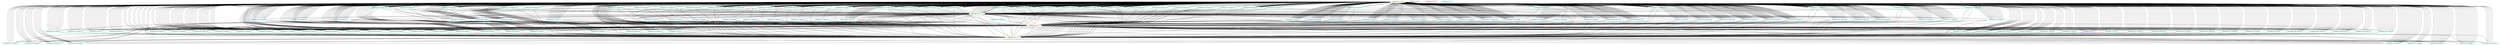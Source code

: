 graph {
"VarName('t129',temp)"[color=cyan,label="VarName('t129',temp).0"]
"ASMConst(12)"[color=orange,label="ASMConst(12).1"]
"VarName('t125',temp)"[color=cyan,label="VarName('t125',temp).2"]
"VarName('t124',temp)"[color=cyan,label="VarName('t124',temp).3"]
"VarName('t127',temp)"[color=cyan,label="VarName('t127',temp).4"]
"ASMReg('edi')"[color=forestgreen,label="ASMReg('edi').5"]
"VarName('t121',temp)"[color=cyan,label="VarName('t121',temp).6"]
"VarName('t120',temp)"[color=cyan,label="VarName('t120',temp).7"]
"VarName('t123',temp)"[color=cyan,label="VarName('t123',temp).8"]
"VarName('t122',temp)"[color=cyan,label="VarName('t122',temp).9"]
"VarName('t84',temp)"[color=cyan,label="VarName('t84',temp).10"]
"ASMReg('edx')"[color=yellow,label="ASMReg('edx').11"]
"VarName('t32',temp)"[color=cyan,label="VarName('t32',temp).12"]
"VarName('t128',temp)"[color=cyan,label="VarName('t128',temp).13"]
"VarName('t58',temp)"[color=cyan,label="VarName('t58',temp).14"]
"VarName('t59',temp)"[color=cyan,label="VarName('t59',temp).15"]
"VarName('t56',temp)"[color=cyan,label="VarName('t56',temp).16"]
"VarName('t57',temp)"[color=cyan,label="VarName('t57',temp).17"]
"VarName('t54',temp)"[color=cyan,label="VarName('t54',temp).18"]
"VarName('t55',temp)"[color=cyan,label="VarName('t55',temp).19"]
"VarName('t52',temp)"[color=cyan,label="VarName('t52',temp).20"]
"VarName('y',user)"[color=cyan,label="VarName('y',user).21"]
"VarName('t50',temp)"[color=cyan,label="VarName('t50',temp).22"]
"VarName('t51',temp)"[color=cyan,label="VarName('t51',temp).23"]
"VarName('a',user)"[color=cyan,label="VarName('a',user).24"]
"VarName('t126',temp)"[color=cyan,label="VarName('t126',temp).25"]
"VarName('t101',temp)"[color=cyan,label="VarName('t101',temp).26"]
"ASMConst(12)"[color=orange,label="ASMConst(12).27"]
"VarName('t38',temp)"[color=cyan,label="VarName('t38',temp).28"]
"VarName('t39',temp)"[color=cyan,label="VarName('t39',temp).29"]
"ASMConst(12)"[color=orange,label="ASMConst(12).30"]
"VarName('t30',temp)"[color=cyan,label="VarName('t30',temp).31"]
"VarName('t31',temp)"[color=cyan,label="VarName('t31',temp).32"]
"ASMConst(12)"[color=orange,label="ASMConst(12).33"]
"VarName('t33',temp)"[color=cyan,label="VarName('t33',temp).34"]
"VarName('t34',temp)"[color=cyan,label="VarName('t34',temp).35"]
"VarName('t35',temp)"[color=cyan,label="VarName('t35',temp).36"]
"VarName('t36',temp)"[color=cyan,label="VarName('t36',temp).37"]
"VarName('t37',temp)"[color=cyan,label="VarName('t37',temp).38"]
"VarName('t49',temp)"[color=cyan,label="VarName('t49',temp).39"]
"VarName('t48',temp)"[color=cyan,label="VarName('t48',temp).40"]
"VarName('t45',temp)"[color=cyan,label="VarName('t45',temp).41"]
"VarName('t44',temp)"[color=cyan,label="VarName('t44',temp).42"]
"VarName('t47',temp)"[color=cyan,label="VarName('t47',temp).43"]
"VarName('t46',temp)"[color=cyan,label="VarName('t46',temp).44"]
"ASMConst(12)"[color=orange,label="ASMConst(12).45"]
"VarName('t40',temp)"[color=cyan,label="VarName('t40',temp).46"]
"VarName('t43',temp)"[color=cyan,label="VarName('t43',temp).47"]
"VarName('t42',temp)"[color=cyan,label="VarName('t42',temp).48"]
"ASMReg('esi')"[color=brown,label="ASMReg('esi').49"]
"VarName('t41',temp)"[color=cyan,label="VarName('t41',temp).50"]
"ASMConst(12)"[color=orange,label="ASMConst(12).51"]
"ASMReg('ebx')"[color=cyan,label="ASMReg('ebx').52"]
"ASMReg('esp')"[color=blue,label="ASMReg('esp').53"]
"ASMConst(12)"[color=orange,label="ASMConst(12).54"]
"VarName('z',user)"[color=cyan,label="VarName('z',user).55"]
"VarName('t107',temp)"[color=cyan,label="VarName('t107',temp).56"]
"VarName('t106',temp)"[color=cyan,label="VarName('t106',temp).57"]
"VarName('t105',temp)"[color=cyan,label="VarName('t105',temp).58"]
"VarName('t104',temp)"[color=cyan,label="VarName('t104',temp).59"]
"VarName('t103',temp)"[color=cyan,label="VarName('t103',temp).60"]
"VarName('t102',temp)"[color=cyan,label="VarName('t102',temp).61"]
"VarName('b',user)"[color=cyan,label="VarName('b',user).62"]
"VarName('t100',temp)"[color=cyan,label="VarName('t100',temp).63"]
"ASMConst(12)"[color=orange,label="ASMConst(12).64"]
"VarName('t109',temp)"[color=cyan,label="VarName('t109',temp).65"]
"VarName('t108',temp)"[color=cyan,label="VarName('t108',temp).66"]
"ASMReg('ecx')"[color=orange,label="ASMReg('ecx').67"]
"VarName('t69',temp)"[color=cyan,label="VarName('t69',temp).68"]
"VarName('t68',temp)"[color=cyan,label="VarName('t68',temp).69"]
"VarName('t13',temp)"[color=cyan,label="VarName('t13',temp).70"]
"VarName('t63',temp)"[color=cyan,label="VarName('t63',temp).71"]
"VarName('t62',temp)"[color=cyan,label="VarName('t62',temp).72"]
"VarName('t61',temp)"[color=cyan,label="VarName('t61',temp).73"]
"VarName('t60',temp)"[color=cyan,label="VarName('t60',temp).74"]
"VarName('t67',temp)"[color=cyan,label="VarName('t67',temp).75"]
"VarName('t66',temp)"[color=cyan,label="VarName('t66',temp).76"]
"VarName('t65',temp)"[color=cyan,label="VarName('t65',temp).77"]
"VarName('t64',temp)"[color=cyan,label="VarName('t64',temp).78"]
"VarName('t110',temp)"[color=cyan,label="VarName('t110',temp).79"]
"VarName('t111',temp)"[color=cyan,label="VarName('t111',temp).80"]
"VarName('t112',temp)"[color=cyan,label="VarName('t112',temp).81"]
"VarName('t113',temp)"[color=cyan,label="VarName('t113',temp).82"]
"VarName('t114',temp)"[color=cyan,label="VarName('t114',temp).83"]
"VarName('t115',temp)"[color=cyan,label="VarName('t115',temp).84"]
"VarName('t116',temp)"[color=cyan,label="VarName('t116',temp).85"]
"VarName('t117',temp)"[color=cyan,label="VarName('t117',temp).86"]
"VarName('t118',temp)"[color=cyan,label="VarName('t118',temp).87"]
"VarName('t119',temp)"[color=cyan,label="VarName('t119',temp).88"]
"VarName('t8',temp)"[color=cyan,label="VarName('t8',temp).89"]
"VarName('t9',temp)"[color=cyan,label="VarName('t9',temp).90"]
"VarName('t0',temp)"[color=cyan,label="VarName('t0',temp).91"]
"VarName('t1',temp)"[color=cyan,label="VarName('t1',temp).92"]
"VarName('t2',temp)"[color=cyan,label="VarName('t2',temp).93"]
"VarName('t3',temp)"[color=cyan,label="VarName('t3',temp).94"]
"VarName('t4',temp)"[color=cyan,label="VarName('t4',temp).95"]
"VarName('t5',temp)"[color=cyan,label="VarName('t5',temp).96"]
"VarName('t6',temp)"[color=cyan,label="VarName('t6',temp).97"]
"VarName('t53',temp)"[color=cyan,label="VarName('t53',temp).98"]
"ASMConst(12)"[color=orange,label="ASMConst(12).99"]
"VarName('t98',temp)"[color=cyan,label="VarName('t98',temp).100"]
"VarName('t99',temp)"[color=cyan,label="VarName('t99',temp).101"]
"VarName('c',user)"[color=cyan,label="VarName('c',user).102"]
"VarName('t92',temp)"[color=cyan,label="VarName('t92',temp).103"]
"VarName('t93',temp)"[color=cyan,label="VarName('t93',temp).104"]
"VarName('t90',temp)"[color=cyan,label="VarName('t90',temp).105"]
"VarName('t91',temp)"[color=cyan,label="VarName('t91',temp).106"]
"VarName('t96',temp)"[color=cyan,label="VarName('t96',temp).107"]
"VarName('t97',temp)"[color=cyan,label="VarName('t97',temp).108"]
"VarName('t94',temp)"[color=cyan,label="VarName('t94',temp).109"]
"VarName('t95',temp)"[color=cyan,label="VarName('t95',temp).110"]
"VarName('t7',temp)"[color=cyan,label="VarName('t7',temp).111"]
"VarName('t74',temp)"[color=cyan,label="VarName('t74',temp).112"]
"ASMReg('eax')"[color=green,label="ASMReg('eax').113"]
"VarName('t76',temp)"[color=cyan,label="VarName('t76',temp).114"]
"VarName('t77',temp)"[color=cyan,label="VarName('t77',temp).115"]
"VarName('t70',temp)"[color=cyan,label="VarName('t70',temp).116"]
"VarName('t71',temp)"[color=cyan,label="VarName('t71',temp).117"]
"VarName('t72',temp)"[color=cyan,label="VarName('t72',temp).118"]
"VarName('t73',temp)"[color=cyan,label="VarName('t73',temp).119"]
"VarName('t78',temp)"[color=cyan,label="VarName('t78',temp).120"]
"VarName('t79',temp)"[color=cyan,label="VarName('t79',temp).121"]
"ASMConst(12)"[color=orange,label="ASMConst(12).122"]
"VarName('t89',temp)"[color=cyan,label="VarName('t89',temp).123"]
"VarName('t88',temp)"[color=cyan,label="VarName('t88',temp).124"]
"VarName('t81',temp)"[color=cyan,label="VarName('t81',temp).125"]
"VarName('t80',temp)"[color=cyan,label="VarName('t80',temp).126"]
"VarName('t83',temp)"[color=cyan,label="VarName('t83',temp).127"]
"VarName('t82',temp)"[color=cyan,label="VarName('t82',temp).128"]
"VarName('t85',temp)"[color=cyan,label="VarName('t85',temp).129"]
"ASMConst(12)"[color=green,label="ASMConst(12).130"]
"VarName('t87',temp)"[color=cyan,label="VarName('t87',temp).131"]
"VarName('t86',temp)"[color=cyan,label="VarName('t86',temp).132"]
"ASMConst(12)"[color=orange,label="ASMConst(12).133"]
"VarName('t29',temp)"[color=cyan,label="VarName('t29',temp).134"]
"VarName('t28',temp)"[color=cyan,label="VarName('t28',temp).135"]
"VarName('t27',temp)"[color=cyan,label="VarName('t27',temp).136"]
"VarName('t26',temp)"[color=cyan,label="VarName('t26',temp).137"]
"VarName('t25',temp)"[color=cyan,label="VarName('t25',temp).138"]
"VarName('t24',temp)"[color=cyan,label="VarName('t24',temp).139"]
"VarName('t23',temp)"[color=cyan,label="VarName('t23',temp).140"]
"VarName('t22',temp)"[color=cyan,label="VarName('t22',temp).141"]
"VarName('t21',temp)"[color=cyan,label="VarName('t21',temp).142"]
"VarName('t20',temp)"[color=cyan,label="VarName('t20',temp).143"]
"VarName('x',user)"[color=cyan,label="VarName('x',user).144"]
"ASMConst(12)"[color=orange,label="ASMConst(12).145"]
"VarName('t12',temp)"[color=cyan,label="VarName('t12',temp).146"]
"ASMConst(12)"[color=orange,label="ASMConst(12).147"]
"VarName('t10',temp)"[color=cyan,label="VarName('t10',temp).148"]
"VarName('t11',temp)"[color=cyan,label="VarName('t11',temp).149"]
"VarName('t16',temp)"[color=cyan,label="VarName('t16',temp).150"]
"VarName('t17',temp)"[color=cyan,label="VarName('t17',temp).151"]
"VarName('t14',temp)"[color=cyan,label="VarName('t14',temp).152"]
"VarName('t15',temp)"[color=cyan,label="VarName('t15',temp).153"]
"ASMConst(12)"[color=orange,label="ASMConst(12).154"]
"VarName('t18',temp)"[color=cyan,label="VarName('t18',temp).155"]
"VarName('t19',temp)"[color=cyan,label="VarName('t19',temp).156"]
"VarName('t75',temp)"[color=cyan,label="VarName('t75',temp).157"]
"ASMConst(12)"[color=orange,label="ASMConst(12).158"]

"ASMConst(12)" -- "VarName('t97',temp)"
"VarName('t103',temp)" -- "ASMConst(12)"
"ASMConst(12)" -- "VarName('t86',temp)"
"ASMConst(12)" -- "VarName('t13',temp)"
"ASMConst(12)" -- "VarName('t21',temp)"
"VarName('t18',temp)" -- "ASMReg('edx')"
"VarName('t53',temp)" -- "ASMConst(12)"
"ASMReg('eax')" -- "ASMConst(12)"
"ASMReg('ecx')" -- "VarName('t125',temp)"
"VarName('t113',temp)" -- "ASMConst(12)"
"ASMConst(12)" -- "VarName('t57',temp)"
"VarName('t118',temp)" -- "ASMConst(12)"
"ASMConst(12)" -- "VarName('y',user)"
"VarName('t78',temp)" -- "ASMConst(12)"
"VarName('t43',temp)" -- "ASMConst(12)"
"VarName('t106',temp)" -- "ASMReg('edx')"
"ASMConst(12)" -- "VarName('t124',temp)"
"ASMConst(12)" -- "VarName('t52',temp)"
"ASMReg('eax')" -- "VarName('t65',temp)"
"ASMConst(12)" -- "VarName('t94',temp)"
"ASMReg('eax')" -- "VarName('t33',temp)"
"ASMConst(12)" -- "VarName('t84',temp)"
"ASMConst(12)" -- "VarName('t118',temp)"
"ASMConst(12)" -- "VarName('t116',temp)"
"ASMReg('eax')" -- "VarName('t125',temp)"
"VarName('t65',temp)" -- "ASMConst(12)"
"VarName('t17',temp)" -- "ASMReg('ecx')"
"ASMConst(12)" -- "VarName('t127',temp)"
"ASMReg('eax')" -- "VarName('t121',temp)"
"ASMReg('eax')" -- "VarName('t123',temp)"
"VarName('t96',temp)" -- "ASMReg('edx')"
"VarName('t63',temp)" -- "ASMReg('edx')"
"ASMConst(12)" -- "VarName('y',user)"
"VarName('t96',temp)" -- "ASMConst(12)"
"VarName('t71',temp)" -- "ASMConst(12)"
"ASMReg('ecx')" -- "VarName('t35',temp)"
"VarName('t110',temp)" -- "ASMConst(12)"
"ASMConst(12)" -- "VarName('t87',temp)"
"ASMConst(12)" -- "VarName('t95',temp)"
"ASMConst(12)" -- "VarName('t103',temp)"
"VarName('t76',temp)" -- "ASMReg('eax')"
"ASMConst(12)" -- "VarName('t99',temp)"
"ASMConst(12)" -- "ASMReg('esp')"
"ASMReg('eax')" -- "VarName('t36',temp)"
"ASMConst(12)" -- "VarName('t122',temp)"
"VarName('t61',temp)" -- "ASMConst(12)"
"VarName('t26',temp)" -- "ASMConst(12)"
"ASMConst(12)" -- "VarName('t68',temp)"
"VarName('t34',temp)" -- "ASMReg('edx')"
"ASMConst(12)" -- "VarName('t58',temp)"
"ASMConst(12)" -- "VarName('t63',temp)"
"ASMConst(12)" -- "VarName('t121',temp)"
"ASMConst(12)" -- "ASMReg('esp')"
"ASMConst(12)" -- "VarName('t67',temp)"
"ASMConst(12)" -- "VarName('t45',temp)"
"ASMConst(12)" -- "VarName('t55',temp)"
"ASMReg('eax')" -- "VarName('t84',temp)"
"VarName('t61',temp)" -- "ASMConst(12)"
"VarName('t91',temp)" -- "ASMConst(12)"
"ASMConst(12)" -- "VarName('t120',temp)"
"ASMReg('edx')" -- "VarName('t129',temp)"
"VarName('t119',temp)" -- "ASMConst(12)"
"VarName('t31',temp)" -- "ASMConst(12)"
"ASMReg('ecx')" -- "VarName('a',user)"
"VarName('t74',temp)" -- "ASMConst(12)"
"VarName('t82',temp)" -- "ASMConst(12)"
"ASMReg('eax')" -- "VarName('t128',temp)"
"ASMConst(12)" -- "ASMReg('eax')"
"VarName('t86',temp)" -- "ASMConst(12)"
"VarName('t100',temp)" -- "ASMConst(12)"
"ASMReg('ecx')" -- "VarName('t32',temp)"
"VarName('t70',temp)" -- "ASMConst(12)"
"VarName('t96',temp)" -- "ASMConst(12)"
"ASMConst(12)" -- "VarName('z',user)"
"VarName('t88',temp)" -- "ASMConst(12)"
"VarName('t28',temp)" -- "ASMReg('edx')"
"ASMConst(12)" -- "VarName('t90',temp)"
"ASMConst(12)" -- "VarName('t56',temp)"
"ASMReg('eax')" -- "VarName('t38',temp)"
"VarName('t83',temp)" -- "ASMConst(12)"
"ASMConst(12)" -- "VarName('t123',temp)"
"VarName('t102',temp)" -- "ASMConst(12)"
"VarName('t115',temp)" -- "ASMConst(12)"
"VarName('t74',temp)" -- "ASMConst(12)"
"ASMConst(12)" -- "VarName('t64',temp)"
"ASMConst(12)" -- "VarName('t68',temp)"
"VarName('t116',temp)" -- "ASMConst(12)"
"VarName('t112',temp)" -- "ASMConst(12)"
"ASMConst(12)" -- "VarName('t64',temp)"
"ASMReg('eax')" -- "VarName('t93',temp)"
"VarName('t100',temp)" -- "ASMReg('edx')"
"VarName('t96',temp)" -- "ASMConst(12)"
"ASMConst(12)" -- "VarName('t71',temp)"
"VarName('t77',temp)" -- "ASMReg('edx')"
"VarName('t81',temp)" -- "ASMReg('ecx')"
"VarName('t87',temp)" -- "ASMConst(12)"
"ASMConst(12)" -- "VarName('t99',temp)"
"ASMConst(12)" -- "VarName('t110',temp)"
"VarName('t75',temp)" -- "ASMConst(12)"
"VarName('t92',temp)" -- "ASMConst(12)"
"ASMConst(12)" -- "VarName('t116',temp)"
"VarName('b',user)" -- "ASMConst(12)"
"VarName('t69',temp)" -- "ASMConst(12)"
"ASMConst(12)" -- "VarName('t73',temp)"
"VarName('t106',temp)" -- "ASMConst(12)"
"ASMConst(12)" -- "VarName('t84',temp)"
"ASMConst(12)" -- "VarName('t113',temp)"
"ASMReg('esp')" -- "ASMConst(12)"
"VarName('t115',temp)" -- "ASMConst(12)"
"ASMConst(12)" -- "VarName('t51',temp)"
"VarName('t99',temp)" -- "ASMConst(12)"
"ASMReg('eax')" -- "VarName('t3',temp)"
"ASMConst(12)" -- "VarName('t19',temp)"
"VarName('t88',temp)" -- "ASMReg('ecx')"
"ASMReg('eax')" -- "VarName('t47',temp)"
"VarName('z',user)" -- "ASMConst(12)"
"VarName('t113',temp)" -- "ASMConst(12)"
"ASMReg('ecx')" -- "VarName('t54',temp)"
"ASMConst(12)" -- "VarName('t69',temp)"
"VarName('t102',temp)" -- "ASMConst(12)"
"ASMConst(12)" -- "VarName('t100',temp)"
"ASMReg('eax')" -- "VarName('t98',temp)"
"ASMConst(12)" -- "VarName('t78',temp)"
"ASMConst(12)" -- "VarName('t59',temp)"
"ASMConst(12)" -- "VarName('t98',temp)"
"ASMConst(12)" -- "VarName('t105',temp)"
"VarName('t93',temp)" -- "ASMConst(12)"
"VarName('t119',temp)" -- "ASMReg('edx')"
"VarName('x',user)" -- "ASMConst(12)"
"VarName('t82',temp)" -- "ASMConst(12)"
"ASMReg('ecx')" -- "VarName('t30',temp)"
"ASMConst(12)" -- "VarName('t120',temp)"
"VarName('t14',temp)" -- "ASMReg('ecx')"
"ASMConst(12)" -- "VarName('t59',temp)"
"VarName('t62',temp)" -- "ASMConst(12)"
"VarName('t91',temp)" -- "ASMReg('edx')"
"VarName('t23',temp)" -- "ASMReg('eax')"
"VarName('t24',temp)" -- "ASMConst(12)"
"ASMConst(12)" -- "VarName('z',user)"
"VarName('t100',temp)" -- "ASMConst(12)"
"ASMConst(12)" -- "VarName('t87',temp)"
"ASMConst(12)" -- "VarName('t58',temp)"
"ASMReg('eax')" -- "VarName('t116',temp)"
"ASMConst(12)" -- "VarName('t128',temp)"
"ASMReg('eax')" -- "VarName('t4',temp)"
"ASMConst(12)" -- "VarName('t57',temp)"
"ASMConst(12)" -- "VarName('t60',temp)"
"VarName('t33',temp)" -- "ASMReg('edx')"
"ASMConst(12)" -- "VarName('t107',temp)"
"VarName('z',user)" -- "ASMConst(12)"
"ASMConst(12)" -- "VarName('t87',temp)"
"ASMReg('edx')" -- "VarName('t84',temp)"
"VarName('t104',temp)" -- "ASMConst(12)"
"ASMConst(12)" -- "VarName('t42',temp)"
"VarName('t119',temp)" -- "ASMConst(12)"
"ASMConst(12)" -- "VarName('t50',temp)"
"VarName('t106',temp)" -- "ASMConst(12)"
"VarName('c',user)" -- "ASMConst(12)"
"VarName('t90',temp)" -- "ASMConst(12)"
"ASMConst(12)" -- "VarName('t52',temp)"
"ASMReg('eax')" -- "VarName('t45',temp)"
"ASMConst(12)" -- "VarName('t106',temp)"
"VarName('t94',temp)" -- "ASMConst(12)"
"ASMConst(12)" -- "VarName('t78',temp)"
"VarName('t87',temp)" -- "ASMReg('eax')"
"VarName('t107',temp)" -- "ASMConst(12)"
"VarName('t100',temp)" -- "ASMConst(12)"
"ASMConst(12)" -- "VarName('t66',temp)"
"ASMConst(12)" -- "VarName('t114',temp)"
"VarName('t17',temp)" -- "ASMReg('eax')"
"ASMConst(12)" -- "VarName('y',user)"
"ASMConst(12)" -- "VarName('b',user)"
"VarName('t102',temp)" -- "ASMConst(12)"
"ASMReg('eax')" -- "VarName('t105',temp)"
"VarName('t105',temp)" -- "ASMConst(12)"
"ASMReg('ecx')" -- "VarName('t124',temp)"
"ASMReg('eax')" -- "VarName('t99',temp)"
"ASMReg('ecx')" -- "VarName('t59',temp)"
"VarName('t36',temp)" -- "ASMConst(12)"
"VarName('t9',temp)" -- "ASMReg('edx')"
"ASMConst(12)" -- "VarName('t43',temp)"
"VarName('t97',temp)" -- "ASMReg('ecx')"
"VarName('t5',temp)" -- "ASMReg('edx')"
"ASMConst(12)" -- "VarName('t72',temp)"
"ASMConst(12)" -- "VarName('t65',temp)"
"ASMConst(12)" -- "VarName('t107',temp)"
"VarName('t115',temp)" -- "ASMConst(12)"
"VarName('t92',temp)" -- "ASMConst(12)"
"ASMConst(12)" -- "VarName('t55',temp)"
"ASMConst(12)" -- "VarName('t59',temp)"
"ASMConst(12)" -- "VarName('t106',temp)"
"VarName('t80',temp)" -- "ASMReg('ecx')"
"ASMReg('ecx')" -- "VarName('t104',temp)"
"VarName('t70',temp)" -- "ASMConst(12)"
"ASMConst(12)" -- "VarName('y',user)"
"VarName('x',user)" -- "ASMReg('ecx')"
"VarName('t25',temp)" -- "ASMReg('ecx')"
"VarName('t80',temp)" -- "ASMConst(12)"
"VarName('t91',temp)" -- "ASMConst(12)"
"VarName('t89',temp)" -- "ASMConst(12)"
"ASMConst(12)" -- "VarName('t63',temp)"
"ASMReg('eax')" -- "VarName('t37',temp)"
"ASMConst(12)" -- "VarName('t116',temp)"
"ASMConst(12)" -- "VarName('t52',temp)"
"VarName('t97',temp)" -- "ASMConst(12)"
"ASMConst(12)" -- "VarName('t49',temp)"
"ASMConst(12)" -- "VarName('t121',temp)"
"ASMConst(12)" -- "VarName('t56',temp)"
"ASMConst(12)" -- "VarName('t48',temp)"
"ASMReg('eax')" -- "ASMConst(12)"
"VarName('t88',temp)" -- "ASMReg('edx')"
"ASMConst(12)" -- "VarName('t94',temp)"
"ASMConst(12)" -- "VarName('t92',temp)"
"ASMConst(12)" -- "VarName('t56',temp)"
"VarName('t27',temp)" -- "ASMReg('ecx')"
"ASMConst(12)" -- "VarName('t103',temp)"
"VarName('t70',temp)" -- "ASMReg('edx')"
"ASMConst(12)" -- "VarName('t70',temp)"
"ASMConst(12)" -- "VarName('t46',temp)"
"VarName('t76',temp)" -- "ASMConst(12)"
"VarName('t86',temp)" -- "ASMConst(12)"
"VarName('t100',temp)" -- "ASMConst(12)"
"ASMReg('eax')" -- "VarName('t32',temp)"
"ASMReg('eax')" -- "VarName('t53',temp)"
"VarName('t85',temp)" -- "ASMConst(12)"
"ASMConst(12)" -- "VarName('t91',temp)"
"VarName('t117',temp)" -- "ASMConst(12)"
"VarName('t45',temp)" -- "ASMConst(12)"
"VarName('t75',temp)" -- "ASMConst(12)"
"ASMConst(12)" -- "VarName('t107',temp)"
"ASMConst(12)" -- "VarName('t120',temp)"
"ASMConst(12)" -- "VarName('t64',temp)"
"ASMConst(12)" -- "VarName('t106',temp)"
"ASMConst(12)" -- "VarName('t110',temp)"
"ASMConst(12)" -- "VarName('t55',temp)"
"ASMConst(12)" -- "VarName('a',user)"
"ASMConst(12)" -- "VarName('t52',temp)"
"VarName('t9',temp)" -- "ASMReg('ecx')"
"ASMReg('ecx')" -- "VarName('t46',temp)"
"VarName('t94',temp)" -- "ASMReg('edx')"
"VarName('t68',temp)" -- "ASMConst(12)"
"VarName('t26',temp)" -- "ASMReg('eax')"
"ASMConst(12)" -- "VarName('t95',temp)"
"VarName('t73',temp)" -- "ASMReg('eax')"
"ASMConst(12)" -- "VarName('z',user)"
"ASMConst(12)" -- "VarName('t85',temp)"
"ASMConst(12)" -- "VarName('t79',temp)"
"VarName('t82',temp)" -- "ASMReg('eax')"
"VarName('t80',temp)" -- "ASMConst(12)"
"VarName('t81',temp)" -- "ASMConst(12)"
"ASMConst(12)" -- "VarName('t52',temp)"
"VarName('t115',temp)" -- "ASMConst(12)"
"ASMConst(12)" -- "VarName('t70',temp)"
"VarName('t116',temp)" -- "ASMReg('ecx')"
"ASMReg('ecx')" -- "VarName('t50',temp)"
"VarName('t36',temp)" -- "ASMReg('edx')"
"ASMReg('eax')" -- "VarName('t58',temp)"
"ASMReg('eax')" -- "VarName('t62',temp)"
"VarName('t40',temp)" -- "ASMConst(12)"
"ASMConst(12)" -- "VarName('t91',temp)"
"VarName('t99',temp)" -- "ASMConst(12)"
"ASMConst(12)" -- "VarName('t83',temp)"
"ASMConst(12)" -- "VarName('t120',temp)"
"ASMConst(12)" -- "VarName('t100',temp)"
"ASMConst(12)" -- "VarName('t129',temp)"
"ASMConst(12)" -- "VarName('t109',temp)"
"VarName('t0',temp)" -- "ASMReg('edx')"
"ASMConst(12)" -- "VarName('t118',temp)"
"ASMConst(12)" -- "VarName('t104',temp)"
"VarName('a',user)" -- "ASMReg('edx')"
"ASMReg('ecx')" -- "VarName('t38',temp)"
"ASMConst(12)" -- "VarName('t82',temp)"
"VarName('t2',temp)" -- "ASMConst(12)"
"VarName('t92',temp)" -- "ASMConst(12)"
"ASMConst(12)" -- "VarName('t82',temp)"
"ASMConst(12)" -- "VarName('t25',temp)"
"ASMConst(12)" -- "VarName('t121',temp)"
"VarName('t78',temp)" -- "ASMConst(12)"
"ASMConst(12)" -- "VarName('t74',temp)"
"ASMConst(12)" -- "VarName('t51',temp)"
"ASMConst(12)" -- "VarName('t119',temp)"
"ASMReg('ecx')" -- "VarName('t129',temp)"
"VarName('t108',temp)" -- "ASMConst(12)"
"VarName('t67',temp)" -- "ASMConst(12)"
"ASMConst(12)" -- "VarName('t48',temp)"
"ASMConst(12)" -- "VarName('t39',temp)"
"ASMConst(12)" -- "VarName('t120',temp)"
"ASMConst(12)" -- "VarName('t56',temp)"
"ASMReg('eax')" -- "VarName('t69',temp)"
"VarName('t79',temp)" -- "ASMConst(12)"
"VarName('t89',temp)" -- "ASMConst(12)"
"VarName('t70',temp)" -- "ASMReg('eax')"
"VarName('t70',temp)" -- "ASMConst(12)"
"ASMConst(12)" -- "VarName('t109',temp)"
"ASMConst(12)" -- "VarName('t113',temp)"
"VarName('t64',temp)" -- "ASMConst(12)"
"ASMConst(12)" -- "VarName('t101',temp)"
"VarName('t111',temp)" -- "ASMConst(12)"
"VarName('t80',temp)" -- "ASMConst(12)"
"ASMConst(12)" -- "VarName('y',user)"
"ASMConst(12)" -- "VarName('t54',temp)"
"ASMReg('ecx')" -- "VarName('t31',temp)"
"ASMConst(12)" -- "VarName('t119',temp)"
"ASMConst(12)" -- "VarName('t95',temp)"
"ASMConst(12)" -- "VarName('t126',temp)"
"VarName('t26',temp)" -- "ASMReg('ecx')"
"VarName('t67',temp)" -- "ASMReg('edx')"
"VarName('t98',temp)" -- "ASMConst(12)"
"VarName('t119',temp)" -- "ASMConst(12)"
"ASMConst(12)" -- "VarName('t56',temp)"
"ASMConst(12)" -- "VarName('t67',temp)"
"ASMConst(12)" -- "VarName('z',user)"
"ASMReg('ecx')" -- "VarName('t120',temp)"
"ASMConst(12)" -- "VarName('t53',temp)"
"ASMConst(12)" -- "VarName('t116',temp)"
"VarName('t81',temp)" -- "ASMConst(12)"
"ASMConst(12)" -- "VarName('t67',temp)"
"VarName('t60',temp)" -- "ASMConst(12)"
"ASMConst(12)" -- "VarName('t47',temp)"
"ASMConst(12)" -- "VarName('t113',temp)"
"VarName('t3',temp)" -- "ASMReg('edx')"
"ASMConst(12)" -- "VarName('y',user)"
"VarName('t82',temp)" -- "ASMConst(12)"
"VarName('c',user)" -- "ASMConst(12)"
"VarName('t95',temp)" -- "ASMConst(12)"
"ASMConst(12)" -- "VarName('t70',temp)"
"ASMConst(12)" -- "VarName('t93',temp)"
"ASMConst(12)" -- "VarName('t56',temp)"
"ASMConst(12)" -- "VarName('c',user)"
"ASMReg('eax')" -- "ASMConst(12)"
"VarName('x',user)" -- "ASMConst(12)"
"ASMConst(12)" -- "VarName('t52',temp)"
"ASMReg('eax')" -- "VarName('a',user)"
"ASMReg('eax')" -- "VarName('t118',temp)"
"VarName('t128',temp)" -- "ASMReg('edx')"
"VarName('t72',temp)" -- "ASMConst(12)"
"VarName('t99',temp)" -- "ASMConst(12)"
"ASMConst(12)" -- "VarName('t68',temp)"
"ASMReg('ecx')" -- "VarName('t127',temp)"
"ASMConst(12)" -- "VarName('t114',temp)"
"VarName('t72',temp)" -- "ASMReg('ecx')"
"VarName('t100',temp)" -- "ASMConst(12)"
"VarName('t117',temp)" -- "ASMReg('ecx')"
"ASMConst(12)" -- "VarName('t60',temp)"
"ASMReg('eax')" -- "ASMReg('esp')"
"ASMConst(12)" -- "VarName('t79',temp)"
"VarName('t53',temp)" -- "ASMConst(12)"
"ASMConst(12)" -- "VarName('t48',temp)"
"ASMReg('eax')" -- "VarName('t30',temp)"
"VarName('t65',temp)" -- "ASMConst(12)"
"ASMReg('ecx')" -- "VarName('y',user)"
"ASMConst(12)" -- "VarName('t108',temp)"
"ASMConst(12)" -- "VarName('t112',temp)"
"ASMConst(12)" -- "VarName('t108',temp)"
"ASMConst(12)" -- "VarName('t74',temp)"
"ASMReg('eax')" -- "VarName('t97',temp)"
"ASMConst(12)" -- "VarName('t79',temp)"
"ASMConst(12)" -- "VarName('t117',temp)"
"ASMReg('eax')" -- "ASMReg('ecx')"
"ASMConst(12)" -- "VarName('t74',temp)"
"ASMConst(12)" -- "VarName('t100',temp)"
"ASMConst(12)" -- "VarName('t88',temp)"
"ASMReg('eax')" -- "VarName('t111',temp)"
"ASMReg('eax')" -- "VarName('t7',temp)"
"ASMConst(12)" -- "VarName('t121',temp)"
"VarName('t19',temp)" -- "ASMConst(12)"
"ASMReg('eax')" -- "VarName('t102',temp)"
"VarName('t104',temp)" -- "ASMConst(12)"
"VarName('t108',temp)" -- "ASMConst(12)"
"ASMConst(12)" -- "VarName('t78',temp)"
"ASMConst(12)" -- "VarName('t69',temp)"
"ASMConst(12)" -- "VarName('t70',temp)"
"VarName('t107',temp)" -- "ASMReg('edx')"
"VarName('t76',temp)" -- "ASMConst(12)"
"VarName('t88',temp)" -- "ASMConst(12)"
"ASMConst(12)" -- "VarName('t55',temp)"
"VarName('t58',temp)" -- "ASMReg('edx')"
"VarName('t83',temp)" -- "ASMConst(12)"
"ASMConst(12)" -- "VarName('a',user)"
"ASMConst(12)" -- "VarName('t101',temp)"
"ASMReg('ecx')" -- "VarName('t128',temp)"
"VarName('t64',temp)" -- "ASMConst(12)"
"VarName('t29',temp)" -- "ASMReg('eax')"
"ASMReg('eax')" -- "VarName('t46',temp)"
"ASMConst(12)" -- "VarName('t101',temp)"
"VarName('t79',temp)" -- "ASMConst(12)"
"VarName('t97',temp)" -- "ASMConst(12)"
"VarName('t117',temp)" -- "ASMConst(12)"
"ASMConst(12)" -- "VarName('a',user)"
"VarName('t12',temp)" -- "ASMReg('eax')"
"ASMConst(12)" -- "VarName('t83',temp)"
"ASMReg('esp')" -- "ASMConst(12)"
"ASMConst(12)" -- "VarName('t121',temp)"
"VarName('t99',temp)" -- "ASMReg('edx')"
"VarName('t95',temp)" -- "ASMReg('edx')"
"VarName('t27',temp)" -- "ASMConst(12)"
"ASMConst(12)" -- "VarName('t46',temp)"
"VarName('z',user)" -- "ASMReg('edx')"
"ASMConst(12)" -- "VarName('t104',temp)"
"VarName('t35',temp)" -- "ASMConst(12)"
"ASMConst(12)" -- "VarName('b',user)"
"ASMConst(12)" -- "VarName('t60',temp)"
"ASMConst(12)" -- "VarName('t26',temp)"
"ASMConst(12)" -- "VarName('t77',temp)"
"ASMConst(12)" -- "VarName('t46',temp)"
"VarName('t25',temp)" -- "ASMReg('edx')"
"VarName('t66',temp)" -- "ASMConst(12)"
"VarName('t72',temp)" -- "ASMReg('edx')"
"VarName('t37',temp)" -- "ASMReg('edx')"
"VarName('t62',temp)" -- "ASMConst(12)"
"VarName('t119',temp)" -- "ASMConst(12)"
"ASMReg('ecx')" -- "VarName('t101',temp)"
"ASMConst(12)" -- "VarName('t51',temp)"
"ASMReg('eax')" -- "VarName('t41',temp)"
"VarName('t82',temp)" -- "ASMConst(12)"
"VarName('z',user)" -- "ASMConst(12)"
"ASMConst(12)" -- "ASMReg('eax')"
"VarName('x',user)" -- "ASMConst(12)"
"VarName('t68',temp)" -- "ASMConst(12)"
"VarName('t65',temp)" -- "ASMConst(12)"
"VarName('b',user)" -- "ASMConst(12)"
"ASMConst(12)" -- "VarName('t110',temp)"
"ASMConst(12)" -- "VarName('t72',temp)"
"ASMReg('eax')" -- "VarName('t101',temp)"
"ASMConst(12)" -- "VarName('t30',temp)"
"VarName('t75',temp)" -- "ASMConst(12)"
"ASMReg('ecx')" -- "VarName('t123',temp)"
"ASMConst(12)" -- "VarName('t110',temp)"
"VarName('t107',temp)" -- "ASMConst(12)"
"ASMConst(12)" -- "VarName('t46',temp)"
"ASMConst(12)" -- "VarName('t106',temp)"
"ASMConst(12)" -- "VarName('t73',temp)"
"VarName('t67',temp)" -- "ASMConst(12)"
"VarName('t90',temp)" -- "ASMConst(12)"
"ASMConst(12)" -- "VarName('t59',temp)"
"VarName('t67',temp)" -- "ASMConst(12)"
"VarName('t98',temp)" -- "ASMReg('ecx')"
"ASMConst(12)" -- "VarName('t102',temp)"
"VarName('t65',temp)" -- "ASMConst(12)"
"ASMReg('ecx')" -- "VarName('t108',temp)"
"ASMConst(12)" -- "VarName('t115',temp)"
"ASMReg('eax')" -- "VarName('t48',temp)"
"ASMReg('eax')" -- "VarName('t56',temp)"
"VarName('t115',temp)" -- "ASMConst(12)"
"ASMConst(12)" -- "VarName('t49',temp)"
"VarName('t87',temp)" -- "ASMReg('ecx')"
"ASMConst(12)" -- "VarName('t127',temp)"
"ASMConst(12)" -- "VarName('t67',temp)"
"ASMConst(12)" -- "VarName('t103',temp)"
"ASMConst(12)" -- "VarName('t106',temp)"
"VarName('t64',temp)" -- "ASMConst(12)"
"ASMConst(12)" -- "VarName('t112',temp)"
"ASMReg('edx')" -- "VarName('t121',temp)"
"VarName('c',user)" -- "ASMConst(12)"
"VarName('t99',temp)" -- "ASMReg('ecx')"
"ASMReg('ecx')" -- "VarName('t56',temp)"
"ASMConst(12)" -- "VarName('t85',temp)"
"VarName('t24',temp)" -- "ASMReg('ecx')"
"ASMReg('ecx')" -- "VarName('t43',temp)"
"ASMConst(12)" -- "VarName('t90',temp)"
"VarName('t113',temp)" -- "ASMConst(12)"
"ASMConst(12)" -- "VarName('t52',temp)"
"VarName('t20',temp)" -- "ASMReg('edx')"
"ASMConst(12)" -- "VarName('t74',temp)"
"VarName('t53',temp)" -- "ASMReg('ecx')"
"ASMConst(12)" -- "VarName('a',user)"
"VarName('t112',temp)" -- "ASMConst(12)"
"VarName('t63',temp)" -- "ASMConst(12)"
"VarName('x',user)" -- "ASMConst(12)"
"ASMConst(12)" -- "VarName('t15',temp)"
"VarName('t22',temp)" -- "ASMReg('ecx')"
"ASMConst(12)" -- "VarName('t69',temp)"
"VarName('t118',temp)" -- "ASMReg('edx')"
"VarName('t90',temp)" -- "ASMConst(12)"
"VarName('t83',temp)" -- "ASMConst(12)"
"VarName('t43',temp)" -- "ASMReg('edx')"
"VarName('t97',temp)" -- "ASMConst(12)"
"VarName('t47',temp)" -- "ASMReg('edx')"
"VarName('t89',temp)" -- "ASMConst(12)"
"VarName('t86',temp)" -- "ASMReg('eax')"
"ASMConst(12)" -- "VarName('t65',temp)"
"ASMConst(12)" -- "VarName('t103',temp)"
"VarName('t2',temp)" -- "ASMReg('ecx')"
"VarName('t22',temp)" -- "ASMReg('eax')"
"VarName('t25',temp)" -- "ASMConst(12)"
"ASMConst(12)" -- "VarName('t116',temp)"
"ASMConst(12)" -- "VarName('t101',temp)"
"ASMConst(12)" -- "VarName('t59',temp)"
"VarName('t71',temp)" -- "ASMConst(12)"
"ASMReg('eax')" -- "VarName('t126',temp)"
"ASMConst(12)" -- "VarName('t48',temp)"
"VarName('t80',temp)" -- "ASMConst(12)"
"VarName('t78',temp)" -- "ASMConst(12)"
"ASMConst(12)" -- "VarName('t99',temp)"
"ASMConst(12)" -- "VarName('t81',temp)"
"ASMReg('ecx')" -- "VarName('t36',temp)"
"ASMConst(12)" -- "VarName('t108',temp)"
"ASMConst(12)" -- "VarName('t81',temp)"
"ASMConst(12)" -- "VarName('t10',temp)"
"ASMConst(12)" -- "VarName('t20',temp)"
"ASMConst(12)" -- "ASMReg('esp')"
"VarName('t30',temp)" -- "ASMConst(12)"
"VarName('t16',temp)" -- "ASMReg('eax')"
"ASMConst(12)" -- "VarName('t56',temp)"
"ASMConst(12)" -- "VarName('t53',temp)"
"VarName('t98',temp)" -- "ASMReg('edx')"
"VarName('t26',temp)" -- "ASMReg('edx')"
"VarName('t97',temp)" -- "ASMConst(12)"
"VarName('t99',temp)" -- "ASMConst(12)"
"ASMConst(12)" -- "VarName('t60',temp)"
"VarName('t75',temp)" -- "ASMReg('edx')"
"ASMReg('eax')" -- "VarName('t66',temp)"
"VarName('t93',temp)" -- "ASMConst(12)"
"ASMConst(12)" -- "VarName('t95',temp)"
"ASMConst(12)" -- "VarName('t88',temp)"
"VarName('t114',temp)" -- "ASMConst(12)"
"VarName('t75',temp)" -- "ASMConst(12)"
"ASMConst(12)" -- "VarName('t119',temp)"
"ASMConst(12)" -- "VarName('z',user)"
"ASMReg('eax')" -- "ASMConst(12)"
"VarName('t48',temp)" -- "ASMConst(12)"
"VarName('t126',temp)" -- "ASMReg('edx')"
"ASMConst(12)" -- "VarName('t108',temp)"
"VarName('t91',temp)" -- "ASMConst(12)"
"VarName('t75',temp)" -- "ASMConst(12)"
"VarName('t105',temp)" -- "ASMConst(12)"
"VarName('t64',temp)" -- "ASMConst(12)"
"VarName('t8',temp)" -- "ASMReg('edx')"
"ASMConst(12)" -- "VarName('t86',temp)"
"VarName('t4',temp)" -- "ASMReg('edx')"
"ASMConst(12)" -- "VarName('t96',temp)"
"ASMConst(12)" -- "VarName('t29',temp)"
"ASMReg('eax')" -- "VarName('t39',temp)"
"ASMConst(12)" -- "VarName('t55',temp)"
"ASMConst(12)" -- "VarName('t62',temp)"
"ASMConst(12)" -- "VarName('t118',temp)"
"ASMReg('eax')" -- "VarName('t64',temp)"
"ASMConst(12)" -- "VarName('t66',temp)"
"VarName('t92',temp)" -- "ASMReg('ecx')"
"ASMConst(12)" -- "VarName('t44',temp)"
"VarName('t59',temp)" -- "ASMReg('edx')"
"ASMConst(12)" -- "VarName('t94',temp)"
"ASMReg('esp')" -- "ASMConst(12)"
"ASMReg('eax')" -- "VarName('c',user)"
"VarName('t81',temp)" -- "ASMConst(12)"
"VarName('t23',temp)" -- "ASMReg('ecx')"
"ASMConst(12)" -- "VarName('c',user)"
"VarName('t61',temp)" -- "ASMConst(12)"
"VarName('t100',temp)" -- "ASMConst(12)"
"ASMConst(12)" -- "VarName('t67',temp)"
"ASMConst(12)" -- "VarName('t110',temp)"
"VarName('t108',temp)" -- "ASMReg('edx')"
"ASMConst(12)" -- "VarName('t117',temp)"
"ASMConst(12)" -- "VarName('t111',temp)"
"VarName('t116',temp)" -- "ASMConst(12)"
"VarName('t96',temp)" -- "ASMConst(12)"
"ASMConst(12)" -- "VarName('t55',temp)"
"ASMReg('eax')" -- "VarName('t129',temp)"
"ASMConst(12)" -- "VarName('t118',temp)"
"VarName('t105',temp)" -- "ASMConst(12)"
"ASMConst(12)" -- "VarName('t96',temp)"
"VarName('b',user)" -- "ASMReg('edx')"
"VarName('t64',temp)" -- "ASMReg('ecx')"
"VarName('t89',temp)" -- "ASMReg('edx')"
"ASMConst(12)" -- "VarName('t91',temp)"
"ASMConst(12)" -- "VarName('t57',temp)"
"VarName('t97',temp)" -- "ASMConst(12)"
"VarName('t105',temp)" -- "ASMConst(12)"
"ASMConst(12)" -- "VarName('t73',temp)"
"ASMConst(12)" -- "VarName('t126',temp)"
"ASMConst(12)" -- "VarName('t111',temp)"
"VarName('t105',temp)" -- "ASMConst(12)"
"VarName('t11',temp)" -- "ASMReg('eax')"
"VarName('t80',temp)" -- "ASMConst(12)"
"ASMConst(12)" -- "VarName('t44',temp)"
"ASMConst(12)" -- "VarName('t76',temp)"
"VarName('t76',temp)" -- "ASMReg('ecx')"
"ASMReg('eax')" -- "VarName('t92',temp)"
"VarName('t73',temp)" -- "ASMReg('edx')"
"VarName('t102',temp)" -- "ASMConst(12)"
"ASMConst(12)" -- "VarName('t70',temp)"
"VarName('t113',temp)" -- "ASMConst(12)"
"ASMConst(12)" -- "VarName('t117',temp)"
"VarName('t44',temp)" -- "ASMReg('edx')"
"VarName('t85',temp)" -- "ASMConst(12)"
"ASMConst(12)" -- "VarName('t117',temp)"
"VarName('t63',temp)" -- "ASMConst(12)"
"VarName('t120',temp)" -- "ASMConst(12)"
"VarName('t46',temp)" -- "ASMConst(12)"
"ASMReg('ecx')" -- "VarName('t37',temp)"
"VarName('t77',temp)" -- "ASMConst(12)"
"VarName('x',user)" -- "ASMReg('eax')"
"VarName('t62',temp)" -- "ASMConst(12)"
"VarName('t113',temp)" -- "ASMReg('ecx')"
"VarName('t68',temp)" -- "ASMConst(12)"
"VarName('t110',temp)" -- "ASMReg('ecx')"
"ASMReg('eax')" -- "VarName('t2',temp)"
"ASMConst(12)" -- "VarName('b',user)"
"ASMConst(12)" -- "VarName('t59',temp)"
"ASMConst(12)" -- "VarName('t39',temp)"
"VarName('t81',temp)" -- "ASMConst(12)"
"ASMConst(12)" -- "VarName('t118',temp)"
"VarName('t115',temp)" -- "ASMConst(12)"
"ASMConst(12)" -- "VarName('t106',temp)"
"ASMConst(12)" -- "VarName('t41',temp)"
"VarName('t14',temp)" -- "ASMConst(12)"
"VarName('t81',temp)" -- "ASMConst(12)"
"ASMConst(12)" -- "VarName('z',user)"
"VarName('t114',temp)" -- "ASMConst(12)"
"VarName('t41',temp)" -- "ASMConst(12)"
"VarName('t83',temp)" -- "ASMReg('edx')"
"VarName('t92',temp)" -- "ASMConst(12)"
"ASMConst(12)" -- "VarName('t104',temp)"
"VarName('t10',temp)" -- "ASMConst(12)"
"ASMConst(12)" -- "VarName('t117',temp)"
"VarName('t39',temp)" -- "ASMReg('edx')"
"VarName('t77',temp)" -- "ASMConst(12)"
"ASMConst(12)" -- "VarName('y',user)"
"VarName('t110',temp)" -- "ASMConst(12)"
"ASMConst(12)" -- "VarName('t117',temp)"
"ASMConst(12)" -- "VarName('t84',temp)"
"ASMConst(12)" -- "VarName('t59',temp)"
"VarName('t13',temp)" -- "ASMReg('ecx')"
"ASMReg('eax')" -- "VarName('t115',temp)"
"ASMConst(12)" -- "VarName('t129',temp)"
"ASMConst(12)" -- "ASMReg('esp')"
"ASMConst(12)" -- "VarName('t56',temp)"
"ASMConst(12)" -- "VarName('t45',temp)"
"ASMConst(12)" -- "VarName('t14',temp)"
"ASMConst(12)" -- "VarName('t61',temp)"
"VarName('t98',temp)" -- "ASMConst(12)"
"VarName('t91',temp)" -- "ASMConst(12)"
"VarName('t53',temp)" -- "ASMConst(12)"
"ASMConst(12)" -- "VarName('t63',temp)"
"VarName('t71',temp)" -- "ASMConst(12)"
"ASMConst(12)" -- "VarName('t74',temp)"
"ASMConst(12)" -- "VarName('t43',temp)"
"ASMConst(12)" -- "VarName('t34',temp)"
"ASMConst(12)" -- "VarName('t51',temp)"
"VarName('t87',temp)" -- "ASMConst(12)"
"VarName('t24',temp)" -- "ASMReg('eax')"
"ASMReg('eax')" -- "VarName('b',user)"
"VarName('t71',temp)" -- "ASMConst(12)"
"VarName('t113',temp)" -- "ASMConst(12)"
"VarName('t71',temp)" -- "ASMReg('eax')"
"ASMReg('ecx')" -- "VarName('t102',temp)"
"ASMReg('eax')" -- "ASMConst(12)"
"ASMReg('eax')" -- "VarName('t8',temp)"
"VarName('t42',temp)" -- "ASMReg('edx')"
"ASMReg('eax')" -- "VarName('t42',temp)"
"ASMConst(12)" -- "VarName('t105',temp)"
"VarName('t17',temp)" -- "ASMReg('edx')"
"ASMConst(12)" -- "VarName('t84',temp)"
"VarName('t63',temp)" -- "ASMReg('ecx')"
"ASMConst(12)" -- "VarName('t120',temp)"
"ASMConst(12)" -- "VarName('t69',temp)"
"ASMReg('eax')" -- "VarName('t106',temp)"
"ASMConst(12)" -- "VarName('t120',temp)"
"VarName('t65',temp)" -- "ASMReg('ecx')"
"ASMReg('ecx')" -- "VarName('t58',temp)"
"ASMConst(12)" -- "VarName('t52',temp)"
"VarName('t115',temp)" -- "ASMReg('edx')"
"VarName('t78',temp)" -- "ASMConst(12)"
"ASMConst(12)" -- "VarName('t42',temp)"
"ASMReg('ecx')" -- "VarName('t49',temp)"
"ASMConst(12)" -- "VarName('t78',temp)"
"VarName('t117',temp)" -- "ASMConst(12)"
"ASMConst(12)" -- "VarName('t64',temp)"
"ASMConst(12)" -- "VarName('t58',temp)"
"VarName('t92',temp)" -- "ASMConst(12)"
"VarName('t107',temp)" -- "ASMConst(12)"
"ASMConst(12)" -- "VarName('t47',temp)"
"VarName('t73',temp)" -- "ASMConst(12)"
"VarName('t68',temp)" -- "ASMReg('edx')"
"ASMConst(12)" -- "VarName('t54',temp)"
"ASMConst(12)" -- "VarName('t107',temp)"
"VarName('t106',temp)" -- "ASMConst(12)"
"VarName('t86',temp)" -- "ASMConst(12)"
"ASMConst(12)" -- "VarName('t107',temp)"
"ASMReg('eax')" -- "VarName('t60',temp)"
"ASMConst(12)" -- "VarName('t84',temp)"
"ASMReg('ecx')" -- "VarName('t105',temp)"
"VarName('x',user)" -- "ASMConst(12)"
"ASMReg('eax')" -- "VarName('t55',temp)"
"ASMConst(12)" -- "VarName('t90',temp)"
"VarName('t83',temp)" -- "ASMConst(12)"
"VarName('t74',temp)" -- "ASMConst(12)"
"ASMConst(12)" -- "VarName('t77',temp)"
"ASMConst(12)" -- "VarName('t101',temp)"
"ASMConst(12)" -- "VarName('t115',temp)"
"ASMConst(12)" -- "VarName('t128',temp)"
"VarName('t88',temp)" -- "ASMConst(12)"
"VarName('t106',temp)" -- "ASMConst(12)"
"ASMReg('ecx')" -- "VarName('t51',temp)"
"ASMConst(12)" -- "VarName('t53',temp)"
"ASMConst(12)" -- "VarName('t49',temp)"
"ASMReg('ecx')" -- "VarName('t40',temp)"
"VarName('t69',temp)" -- "ASMConst(12)"
"ASMConst(12)" -- "VarName('t93',temp)"
"ASMConst(12)" -- "VarName('t93',temp)"
"VarName('t79',temp)" -- "ASMConst(12)"
"VarName('t83',temp)" -- "ASMConst(12)"
"ASMConst(12)" -- "VarName('t102',temp)"
"ASMConst(12)" -- "VarName('t77',temp)"
"ASMConst(12)" -- "ASMReg('esp')"
"ASMConst(12)" -- "VarName('t66',temp)"
"VarName('t72',temp)" -- "ASMConst(12)"
"VarName('t72',temp)" -- "ASMConst(12)"
"VarName('t101',temp)" -- "ASMConst(12)"
"ASMConst(12)" -- "VarName('t122',temp)"
"VarName('t80',temp)" -- "ASMReg('edx')"
"VarName('t119',temp)" -- "ASMConst(12)"
"ASMReg('eax')" -- "VarName('t31',temp)"
"ASMReg('eax')" -- "VarName('t52',temp)"
"VarName('t81',temp)" -- "ASMConst(12)"
"VarName('t110',temp)" -- "ASMConst(12)"
"ASMConst(12)" -- "VarName('t48',temp)"
"VarName('t96',temp)" -- "ASMReg('ecx')"
"VarName('z',user)" -- "ASMConst(12)"
"ASMConst(12)" -- "VarName('t106',temp)"
"VarName('t88',temp)" -- "ASMConst(12)"
"ASMConst(12)" -- "VarName('t107',temp)"
"VarName('t94',temp)" -- "ASMConst(12)"
"ASMReg('edx')" -- "VarName('t125',temp)"
"ASMReg('eax')" -- "ASMReg('edx')"
"ASMConst(12)" -- "VarName('t47',temp)"
"VarName('t42',temp)" -- "ASMConst(12)"
"ASMReg('ecx')" -- "VarName('t47',temp)"
"VarName('t17',temp)" -- "ASMConst(12)"
"VarName('t114',temp)" -- "ASMConst(12)"
"VarName('t18',temp)" -- "ASMConst(12)"
"VarName('t91',temp)" -- "ASMConst(12)"
"ASMConst(12)" -- "VarName('t84',temp)"
"VarName('t70',temp)" -- "ASMReg('ecx')"
"VarName('t108',temp)" -- "ASMConst(12)"
"VarName('t68',temp)" -- "ASMReg('ecx')"
"ASMConst(12)" -- "VarName('t51',temp)"
"ASMReg('eax')" -- "ASMConst(12)"
"VarName('t76',temp)" -- "ASMReg('edx')"
"ASMReg('ecx')" -- "VarName('t48',temp)"
"ASMConst(12)" -- "VarName('t57',temp)"
"ASMReg('eax')" -- "VarName('t124',temp)"
"ASMConst(12)" -- "VarName('t126',temp)"
"ASMConst(12)" -- "VarName('t80',temp)"
"ASMReg('eax')" -- "VarName('t63',temp)"
"VarName('t53',temp)" -- "ASMConst(12)"
"ASMConst(12)" -- "VarName('t96',temp)"
"VarName('t116',temp)" -- "ASMConst(12)"
"ASMConst(12)" -- "VarName('t82',temp)"
"ASMReg('ecx')" -- "VarName('t34',temp)"
"VarName('t103',temp)" -- "ASMConst(12)"
"VarName('t75',temp)" -- "ASMReg('eax')"
"ASMReg('esp')" -- "ASMConst(12)"
"ASMConst(12)" -- "VarName('t128',temp)"
"ASMConst(12)" -- "VarName('t105',temp)"
"ASMConst(12)" -- "VarName('t33',temp)"
"ASMReg('ecx')" -- "VarName('t126',temp)"
"ASMConst(12)" -- "VarName('t109',temp)"
"VarName('t116',temp)" -- "ASMConst(12)"
"VarName('t80',temp)" -- "ASMConst(12)"
"VarName('t34',temp)" -- "ASMConst(12)"
"ASMConst(12)" -- "VarName('t24',temp)"
"ASMConst(12)" -- "VarName('t120',temp)"
"ASMConst(12)" -- "VarName('t50',temp)"
"VarName('t63',temp)" -- "ASMConst(12)"
"ASMConst(12)" -- "VarName('t61',temp)"
"ASMConst(12)" -- "VarName('t115',temp)"
"VarName('t9',temp)" -- "ASMConst(12)"
"ASMConst(12)" -- "VarName('t97',temp)"
"VarName('t104',temp)" -- "ASMConst(12)"
"ASMConst(12)" -- "VarName('t46',temp)"
"VarName('t22',temp)" -- "ASMReg('edx')"
"ASMConst(12)" -- "VarName('t108',temp)"
"ASMConst(12)" -- "VarName('t114',temp)"
"VarName('t108',temp)" -- "ASMConst(12)"
"VarName('t110',temp)" -- "ASMConst(12)"
"VarName('t66',temp)" -- "ASMConst(12)"
"ASMConst(12)" -- "VarName('c',user)"
"VarName('t16',temp)" -- "ASMReg('ecx')"
"VarName('y',user)" -- "ASMConst(12)"
"VarName('t97',temp)" -- "ASMConst(12)"
"ASMConst(12)" -- "VarName('t80',temp)"
"VarName('t28',temp)" -- "ASMConst(12)"
"ASMConst(12)" -- "VarName('t95',temp)"
"ASMConst(12)" -- "VarName('t102',temp)"
"VarName('t74',temp)" -- "ASMConst(12)"
"VarName('t29',temp)" -- "ASMReg('ecx')"
"VarName('t62',temp)" -- "ASMConst(12)"
"VarName('c',user)" -- "ASMReg('ecx')"
"ASMConst(12)" -- "VarName('t129',temp)"
"ASMConst(12)" -- "VarName('t80',temp)"
"VarName('t93',temp)" -- "ASMReg('ecx')"
"ASMConst(12)" -- "VarName('t69',temp)"
"ASMReg('ecx')" -- "VarName('t121',temp)"
"ASMConst(12)" -- "ASMReg('esp')"
"ASMConst(12)" -- "VarName('b',user)"
"ASMConst(12)" -- "VarName('t66',temp)"
"ASMReg('eax')" -- "VarName('t91',temp)"
"VarName('t86',temp)" -- "ASMConst(12)"
"VarName('t109',temp)" -- "ASMConst(12)"
"ASMConst(12)" -- "VarName('t43',temp)"
"VarName('t76',temp)" -- "ASMConst(12)"
"ASMConst(12)" -- "VarName('t114',temp)"
"ASMConst(12)" -- "VarName('t103',temp)"
"VarName('t118',temp)" -- "ASMConst(12)"
"VarName('t69',temp)" -- "ASMConst(12)"
"ASMConst(12)" -- "VarName('t114',temp)"
"VarName('t87',temp)" -- "ASMConst(12)"
"ASMConst(12)" -- "VarName('t109',temp)"
"VarName('t62',temp)" -- "ASMConst(12)"
"VarName('t11',temp)" -- "ASMConst(12)"
"VarName('t109',temp)" -- "ASMConst(12)"
"ASMConst(12)" -- "VarName('y',user)"
"ASMConst(12)" -- "VarName('t71',temp)"
"VarName('t71',temp)" -- "ASMConst(12)"
"ASMConst(12)" -- "VarName('t92',temp)"
"ASMConst(12)" -- "VarName('t57',temp)"
"ASMReg('ecx')" -- "VarName('t84',temp)"
"VarName('t87',temp)" -- "ASMConst(12)"
"VarName('t118',temp)" -- "ASMConst(12)"
"VarName('t79',temp)" -- "ASMReg('ecx')"
"ASMConst(12)" -- "VarName('t53',temp)"
"ASMConst(12)" -- "VarName('t101',temp)"
"VarName('t67',temp)" -- "ASMReg('ecx')"
"VarName('t71',temp)" -- "ASMReg('ecx')"
"VarName('t118',temp)" -- "ASMConst(12)"
"ASMReg('edx')" -- "VarName('t123',temp)"
"ASMConst(12)" -- "VarName('t127',temp)"
"ASMConst(12)" -- "VarName('t115',temp)"
"ASMConst(12)" -- "VarName('t73',temp)"
"VarName('t87',temp)" -- "ASMConst(12)"
"VarName('t19',temp)" -- "ASMReg('edx')"
"ASMConst(12)" -- "VarName('t42',temp)"
"ASMReg('eax')" -- "VarName('t96',temp)"
"ASMConst(12)" -- "VarName('t49',temp)"
"ASMConst(12)" -- "VarName('t74',temp)"
"ASMConst(12)" -- "VarName('t107',temp)"
"VarName('t73',temp)" -- "ASMConst(12)"
"ASMConst(12)" -- "VarName('t111',temp)"
"VarName('t67',temp)" -- "ASMConst(12)"
"ASMConst(12)" -- "VarName('t113',temp)"
"ASMConst(12)" -- "VarName('a',user)"
"VarName('t114',temp)" -- "ASMConst(12)"
"ASMConst(12)" -- "VarName('t78',temp)"
"ASMConst(12)" -- "VarName('t93',temp)"
"VarName('t40',temp)" -- "ASMReg('edx')"
"ASMReg('ecx')" -- "VarName('t57',temp)"
"VarName('t103',temp)" -- "ASMConst(12)"
"ASMConst(12)" -- "VarName('t89',temp)"
"ASMConst(12)" -- "VarName('t123',temp)"
"VarName('t22',temp)" -- "ASMConst(12)"
"ASMConst(12)" -- "VarName('t61',temp)"
"ASMReg('eax')" -- "VarName('t110',temp)"
"ASMConst(12)" -- "VarName('t120',temp)"
"ASMReg('eax')" -- "VarName('t6',temp)"
"ASMConst(12)" -- "VarName('t65',temp)"
"VarName('t102',temp)" -- "ASMConst(12)"
"VarName('t107',temp)" -- "ASMConst(12)"
"ASMConst(12)" -- "VarName('t55',temp)"
"VarName('t89',temp)" -- "ASMReg('ecx')"
"ASMConst(12)" -- "VarName('t62',temp)"
"VarName('t70',temp)" -- "ASMConst(12)"
"ASMConst(12)" -- "VarName('t79',temp)"
"VarName('t27',temp)" -- "ASMReg('edx')"
"ASMConst(12)" -- "VarName('t45',temp)"
"VarName('t104',temp)" -- "ASMConst(12)"
"ASMConst(12)" -- "VarName('t71',temp)"
"ASMConst(12)" -- "VarName('t40',temp)"
"VarName('t87',temp)" -- "ASMConst(12)"
"VarName('t74',temp)" -- "ASMReg('edx')"
"ASMConst(12)" -- "VarName('t52',temp)"
"ASMConst(12)" -- "ASMReg('esp')"
"ASMConst(12)" -- "VarName('t100',temp)"
"ASMConst(12)" -- "VarName('t50',temp)"
"ASMConst(12)" -- "VarName('t35',temp)"
"VarName('t37',temp)" -- "ASMConst(12)"
"VarName('t49',temp)" -- "ASMConst(12)"
"VarName('t50',temp)" -- "ASMReg('edx')"
"VarName('t108',temp)" -- "ASMConst(12)"
"VarName('t54',temp)" -- "ASMReg('edx')"
"VarName('t110',temp)" -- "ASMConst(12)"
"VarName('t78',temp)" -- "ASMReg('eax')"
"VarName('t20',temp)" -- "ASMReg('ecx')"
"ASMConst(12)" -- "VarName('t80',temp)"
"VarName('t1',temp)" -- "ASMConst(12)"
"VarName('t28',temp)" -- "ASMReg('ecx')"
"ASMConst(12)" -- "VarName('t128',temp)"
"ASMConst(12)" -- "VarName('t37',temp)"
"ASMConst(12)" -- "VarName('t99',temp)"
"ASMConst(12)" -- "VarName('t41',temp)"
"ASMConst(12)" -- "VarName('y',user)"
"VarName('t4',temp)" -- "ASMReg('ecx')"
"VarName('t15',temp)" -- "ASMReg('eax')"
"ASMConst(12)" -- "VarName('t67',temp)"
"VarName('t19',temp)" -- "ASMReg('ecx')"
"VarName('t118',temp)" -- "ASMConst(12)"
"ASMReg('esp')" -- "ASMConst(12)"
"ASMConst(12)" -- "VarName('t47',temp)"
"VarName('t11',temp)" -- "ASMReg('ecx')"
"VarName('t20',temp)" -- "ASMConst(12)"
"ASMConst(12)" -- "VarName('t104',temp)"
"ASMConst(12)" -- "VarName('t83',temp)"
"VarName('t77',temp)" -- "ASMConst(12)"
"ASMReg('ecx')" -- "VarName('t106',temp)"
"VarName('t86',temp)" -- "ASMConst(12)"
"VarName('t60',temp)" -- "ASMConst(12)"
"VarName('t102',temp)" -- "ASMConst(12)"
"ASMConst(12)" -- "VarName('t48',temp)"
"VarName('t112',temp)" -- "ASMConst(12)"
"ASMConst(12)" -- "VarName('t113',temp)"
"ASMConst(12)" -- "VarName('t121',temp)"
"ASMReg('eax')" -- "ASMReg('eax')"
"ASMConst(12)" -- "VarName('t124',temp)"
"VarName('t77',temp)" -- "ASMConst(12)"
"VarName('t66',temp)" -- "ASMReg('ecx')"
"ASMConst(12)" -- "VarName('t96',temp)"
"ASMConst(12)" -- "VarName('t109',temp)"
"ASMConst(12)" -- "VarName('t54',temp)"
"ASMConst(12)" -- "VarName('t105',temp)"
"VarName('t81',temp)" -- "ASMReg('eax')"
"VarName('t76',temp)" -- "ASMConst(12)"
"ASMConst(12)" -- "VarName('t58',temp)"
"ASMConst(12)" -- "VarName('t72',temp)"
"ASMConst(12)" -- "VarName('t103',temp)"
"ASMReg('ecx')" -- "VarName('t109',temp)"
"VarName('t60',temp)" -- "ASMConst(12)"
"VarName('t96',temp)" -- "ASMConst(12)"
"VarName('t45',temp)" -- "ASMReg('edx')"
"ASMReg('eax')" -- "VarName('t49',temp)"
"ASMReg('eax')" -- "VarName('t51',temp)"
"ASMReg('esp')" -- "ASMConst(12)"
"ASMConst(12)" -- "VarName('t98',temp)"
"ASMConst(12)" -- "VarName('t88',temp)"
"VarName('x',user)" -- "ASMConst(12)"
"ASMConst(12)" -- "VarName('t126',temp)"
"VarName('t47',temp)" -- "ASMConst(12)"
"ASMConst(12)" -- "VarName('t66',temp)"
"ASMConst(12)" -- "VarName('t100',temp)"
"VarName('t12',temp)" -- "ASMConst(12)"
"ASMReg('edx')" -- "VarName('t120',temp)"
"ASMConst(12)" -- "VarName('t57',temp)"
"ASMConst(12)" -- "VarName('t98',temp)"
"ASMReg('ecx')" -- "VarName('t55',temp)"
"ASMReg('ecx')" -- "VarName('t44',temp)"
"VarName('t83',temp)" -- "ASMConst(12)"
"ASMConst(12)" -- "VarName('t97',temp)"
"VarName('t82',temp)" -- "ASMConst(12)"
"ASMConst(12)" -- "VarName('t16',temp)"
"ASMReg('ecx')" -- "VarName('t122',temp)"
"VarName('t85',temp)" -- "ASMConst(12)"
"VarName('t78',temp)" -- "ASMConst(12)"
"ASMConst(12)" -- "VarName('a',user)"
"ASMConst(12)" -- "VarName('t123',temp)"
"ASMConst(12)" -- "VarName('t89',temp)"
"VarName('t82',temp)" -- "ASMConst(12)"
"VarName('t114',temp)" -- "ASMReg('edx')"
"ASMConst(12)" -- "VarName('t129',temp)"
"VarName('t98',temp)" -- "ASMConst(12)"
"VarName('t93',temp)" -- "ASMConst(12)"
"ASMConst(12)" -- "VarName('t93',temp)"
"VarName('t75',temp)" -- "ASMConst(12)"
"ASMConst(12)" -- "VarName('t81',temp)"
"VarName('t38',temp)" -- "ASMReg('edx')"
"ASMConst(12)" -- "VarName('b',user)"
"ASMConst(12)" -- "VarName('t102',temp)"
"VarName('t57',temp)" -- "ASMReg('edx')"
"VarName('t109',temp)" -- "ASMConst(12)"
"ASMReg('eax')" -- "VarName('t43',temp)"
"ASMConst(12)" -- "VarName('t38',temp)"
"ASMReg('eax')" -- "VarName('z',user)"
"ASMConst(12)" -- "VarName('t89',temp)"
"ASMConst(12)" -- "ASMReg('eax')"
"VarName('t8',temp)" -- "ASMReg('ecx')"
"VarName('t71',temp)" -- "ASMConst(12)"
"ASMReg('eax')" -- "VarName('t0',temp)"
"VarName('t5',temp)" -- "ASMReg('ecx')"
"VarName('t98',temp)" -- "ASMConst(12)"
"ASMConst(12)" -- "VarName('t28',temp)"
"ASMConst(12)" -- "VarName('t11',temp)"
"ASMConst(12)" -- "VarName('t27',temp)"
"ASMConst(12)" -- "VarName('t48',temp)"
"VarName('t85',temp)" -- "ASMConst(12)"
"ASMConst(12)" -- "VarName('t84',temp)"
"VarName('c',user)" -- "ASMReg('edx')"
"ASMConst(12)" -- "VarName('t55',temp)"
"ASMConst(12)" -- "VarName('t119',temp)"
"VarName('t99',temp)" -- "ASMConst(12)"
"VarName('t92',temp)" -- "ASMConst(12)"
"ASMConst(12)" -- "VarName('t122',temp)"
"ASMConst(12)" -- "VarName('t50',temp)"
"ASMReg('eax')" -- "VarName('t67',temp)"
"VarName('z',user)" -- "ASMConst(12)"
"ASMConst(12)" -- "VarName('t97',temp)"
"VarName('t87',temp)" -- "ASMConst(12)"
"VarName('t106',temp)" -- "ASMConst(12)"
"ASMConst(12)" -- "VarName('t86',temp)"
"VarName('t16',temp)" -- "ASMReg('edx')"
"VarName('t6',temp)" -- "ASMReg('ecx')"
"VarName('t90',temp)" -- "ASMReg('edx')"
"ASMConst(12)" -- "VarName('t111',temp)"
"VarName('z',user)" -- "ASMConst(12)"
"ASMConst(12)" -- "VarName('t112',temp)"
"ASMConst(12)" -- "VarName('a',user)"
"ASMConst(12)" -- "VarName('t64',temp)"
"ASMConst(12)" -- "VarName('t54',temp)"
"ASMConst(12)" -- "VarName('t56',temp)"
"ASMConst(12)" -- "VarName('t98',temp)"
"ASMConst(12)" -- "VarName('t105',temp)"
"ASMConst(12)" -- "VarName('t121',temp)"
"VarName('t108',temp)" -- "ASMConst(12)"
"ASMConst(12)" -- "VarName('t89',temp)"
"VarName('t72',temp)" -- "ASMConst(12)"
"VarName('t32',temp)" -- "ASMReg('edx')"
"ASMConst(12)" -- "VarName('t97',temp)"
"VarName('t112',temp)" -- "ASMConst(12)"
"ASMConst(12)" -- "VarName('t124',temp)"
"VarName('t83',temp)" -- "ASMConst(12)"
"VarName('t7',temp)" -- "ASMReg('ecx')"
"ASMConst(12)" -- "VarName('t65',temp)"
"ASMConst(12)" -- "VarName('t125',temp)"
"ASMConst(12)" -- "VarName('t73',temp)"
"ASMConst(12)" -- "VarName('t47',temp)"
"ASMConst(12)" -- "VarName('c',user)"
"VarName('y',user)" -- "ASMReg('edx')"
"VarName('t118',temp)" -- "ASMConst(12)"
"ASMConst(12)" -- "VarName('t111',temp)"
"VarName('t21',temp)" -- "ASMReg('eax')"
"ASMConst(12)" -- "VarName('t118',temp)"
"VarName('t95',temp)" -- "ASMConst(12)"
"VarName('t88',temp)" -- "ASMConst(12)"
"VarName('t6',temp)" -- "ASMConst(12)"
"VarName('t73',temp)" -- "ASMConst(12)"
"ASMConst(12)" -- "VarName('t119',temp)"
"VarName('t86',temp)" -- "ASMConst(12)"
"VarName('t51',temp)" -- "ASMReg('edx')"
"VarName('t89',temp)" -- "ASMReg('eax')"
"VarName('t76',temp)" -- "ASMConst(12)"
"ASMConst(12)" -- "VarName('t76',temp)"
"ASMConst(12)" -- "VarName('t91',temp)"
"ASMConst(12)" -- "VarName('t58',temp)"
"VarName('t104',temp)" -- "ASMConst(12)"
"ASMReg('ecx')" -- "VarName('b',user)"
"ASMConst(12)" -- "VarName('t54',temp)"
"VarName('b',user)" -- "ASMConst(12)"
"VarName('t71',temp)" -- "ASMConst(12)"
"ASMConst(12)" -- "VarName('t96',temp)"
"VarName('t102',temp)" -- "ASMReg('edx')"
"ASMConst(12)" -- "VarName('t112',temp)"
"VarName('t66',temp)" -- "ASMConst(12)"
"ASMConst(12)" -- "VarName('t85',temp)"
"ASMConst(12)" -- "VarName('t45',temp)"
"VarName('t81',temp)" -- "ASMReg('edx')"
"VarName('t105',temp)" -- "ASMConst(12)"
"ASMConst(12)" -- "VarName('b',user)"
"ASMConst(12)" -- "VarName('t73',temp)"
"VarName('t94',temp)" -- "ASMConst(12)"
"VarName('t93',temp)" -- "ASMConst(12)"
"VarName('t15',temp)" -- "ASMReg('ecx')"
"ASMConst(12)" -- "VarName('t110',temp)"
"ASMConst(12)" -- "VarName('t101',temp)"
"ASMConst(12)" -- "VarName('t44',temp)"
"VarName('t111',temp)" -- "ASMReg('edx')"
"VarName('t90',temp)" -- "ASMConst(12)"
"ASMConst(12)" -- "VarName('t115',temp)"
"VarName('t81',temp)" -- "ASMConst(12)"
"ASMConst(12)" -- "VarName('t116',temp)"
"VarName('t75',temp)" -- "ASMConst(12)"
"VarName('t94',temp)" -- "ASMConst(12)"
"VarName('t16',temp)" -- "ASMConst(12)"
"ASMConst(12)" -- "VarName('t99',temp)"
"ASMReg('ecx')" -- "ASMReg('esp')"
"ASMConst(12)" -- "VarName('t58',temp)"
"VarName('t14',temp)" -- "ASMReg('eax')"
"ASMReg('eax')" -- "VarName('t113',temp)"
"ASMReg('eax')" -- "VarName('t1',temp)"
"VarName('b',user)" -- "ASMConst(12)"
"ASMConst(12)" -- "VarName('t58',temp)"
"ASMConst(12)" -- "VarName('t67',temp)"
"VarName('t86',temp)" -- "ASMConst(12)"
"ASMConst(12)" -- "VarName('t69',temp)"
"ASMConst(12)" -- "VarName('t46',temp)"
"VarName('t86',temp)" -- "ASMConst(12)"
"VarName('t114',temp)" -- "ASMConst(12)"
"VarName('t74',temp)" -- "ASMConst(12)"
"ASMConst(12)" -- "VarName('t57',temp)"
"ASMConst(12)" -- "VarName('t49',temp)"
"ASMConst(12)" -- "VarName('t103',temp)"
"VarName('t11',temp)" -- "ASMReg('edx')"
"ASMConst(12)" -- "VarName('t89',temp)"
"VarName('t94',temp)" -- "ASMConst(12)"
"VarName('t93',temp)" -- "ASMReg('edx')"
"ASMConst(12)" -- "VarName('a',user)"
"VarName('t90',temp)" -- "ASMConst(12)"
"ASMConst(12)" -- "VarName('c',user)"
"ASMConst(12)" -- "VarName('t85',temp)"
"VarName('t84',temp)" -- "ASMConst(12)"
"VarName('t85',temp)" -- "ASMReg('ecx')"
"VarName('t70',temp)" -- "ASMConst(12)"
"VarName('t74',temp)" -- "ASMReg('ecx')"
"VarName('t113',temp)" -- "ASMReg('edx')"
"ASMReg('eax')" -- "VarName('t114',temp)"
"ASMReg('eax')" -- "VarName('t108',temp)"
"VarName('t31',temp)" -- "ASMReg('edx')"
"VarName('t19',temp)" -- "ASMReg('eax')"
"VarName('t94',temp)" -- "ASMReg('ecx')"
"VarName('t108',temp)" -- "ASMConst(12)"
"ASMConst(12)" -- "VarName('t44',temp)"
"ASMConst(12)" -- "VarName('t62',temp)"
"ASMConst(12)" -- "VarName('c',user)"
"ASMConst(12)" -- "VarName('t75',temp)"
"ASMConst(12)" -- "VarName('t44',temp)"
"VarName('t8',temp)" -- "ASMConst(12)"
"VarName('t83',temp)" -- "ASMReg('ecx')"
"VarName('t88',temp)" -- "ASMConst(12)"
"ASMReg('ecx')" -- "VarName('t103',temp)"
"VarName('t99',temp)" -- "ASMConst(12)"
"ASMConst(12)" -- "VarName('t31',temp)"
"ASMConst(12)" -- "VarName('t101',temp)"
"ASMConst(12)" -- "VarName('t104',temp)"
"ASMConst(12)" -- "VarName('x',user)"
"ASMConst(12)" -- "VarName('t93',temp)"
"VarName('t98',temp)" -- "ASMConst(12)"
"VarName('t0',temp)" -- "ASMReg('ecx')"
"VarName('t29',temp)" -- "ASMConst(12)"
"ASMConst(12)" -- "VarName('t68',temp)"
"ASMConst(12)" -- "VarName('t92',temp)"
"VarName('t89',temp)" -- "ASMConst(12)"
"ASMReg('eax')" -- "VarName('t107',temp)"
"VarName('t114',temp)" -- "ASMConst(12)"
"ASMConst(12)" -- "VarName('t76',temp)"
"ASMConst(12)" -- "VarName('z',user)"
"ASMConst(12)" -- "VarName('t59',temp)"
"VarName('t116',temp)" -- "ASMConst(12)"
"ASMConst(12)" -- "VarName('t44',temp)"
"ASMConst(12)" -- "VarName('z',user)"
"VarName('t85',temp)" -- "ASMConst(12)"
"ASMConst(12)" -- "VarName('t57',temp)"
"VarName('t113',temp)" -- "ASMConst(12)"
"ASMConst(12)" -- "VarName('t100',temp)"
"ASMReg('ecx')" -- "VarName('t52',temp)"
"VarName('t12',temp)" -- "ASMReg('ecx')"
"ASMConst(12)" -- "VarName('t38',temp)"
"ASMReg('eax')" -- "VarName('t54',temp)"
"VarName('t80',temp)" -- "ASMConst(12)"
"ASMConst(12)" -- "VarName('t121',temp)"
"VarName('t25',temp)" -- "ASMReg('eax')"
"ASMConst(12)" -- "VarName('t125',temp)"
"ASMConst(12)" -- "VarName('t61',temp)"
"VarName('t69',temp)" -- "ASMConst(12)"
"ASMConst(12)" -- "ASMReg('eax')"
"ASMConst(12)" -- "VarName('t114',temp)"
"VarName('c',user)" -- "ASMConst(12)"
"VarName('t85',temp)" -- "ASMReg('eax')"
"ASMConst(12)" -- "VarName('t50',temp)"
"ASMConst(12)" -- "VarName('t23',temp)"
"ASMConst(12)" -- "VarName('t57',temp)"
"ASMConst(12)" -- "VarName('t123',temp)"
"ASMConst(12)" -- "ASMReg('esp')"
"ASMReg('ecx')" -- "VarName('t41',temp)"
"ASMConst(12)" -- "VarName('t92',temp)"
"ASMConst(12)" -- "VarName('t90',temp)"
"ASMConst(12)" -- "VarName('t50',temp)"
"VarName('t111',temp)" -- "ASMConst(12)"
"ASMConst(12)" -- "VarName('t101',temp)"
"ASMReg('eax')" -- "VarName('t74',temp)"
"ASMConst(12)" -- "VarName('t76',temp)"
"VarName('t82',temp)" -- "ASMConst(12)"
"VarName('t89',temp)" -- "ASMConst(12)"
"VarName('t91',temp)" -- "ASMConst(12)"
"VarName('x',user)" -- "ASMConst(12)"
"ASMReg('eax')" -- "VarName('t127',temp)"
"ASMConst(12)" -- "VarName('t42',temp)"
"ASMReg('ecx')" -- "VarName('t100',temp)"
"ASMConst(12)" -- "VarName('t105',temp)"
"ASMConst(12)" -- "VarName('t122',temp)"
"VarName('t106',temp)" -- "ASMConst(12)"
"VarName('t41',temp)" -- "ASMReg('edx')"
"VarName('t14',temp)" -- "ASMReg('edx')"
"ASMReg('edx')" -- "VarName('t124',temp)"
"VarName('t10',temp)" -- "ASMReg('edx')"
"VarName('t78',temp)" -- "ASMConst(12)"
"VarName('t89',temp)" -- "ASMConst(12)"
"VarName('t23',temp)" -- "ASMConst(12)"
"VarName('t94',temp)" -- "ASMConst(12)"
"ASMReg('eax')" -- "VarName('t40',temp)"
"ASMConst(12)" -- "VarName('t56',temp)"
"VarName('t95',temp)" -- "ASMReg('ecx')"
"VarName('t109',temp)" -- "ASMConst(12)"
"ASMConst(12)" -- "VarName('t87',temp)"
"ASMConst(12)" -- "VarName('t12',temp)"
"ASMConst(12)" -- "VarName('t22',temp)"
"VarName('t116',temp)" -- "ASMReg('edx')"
"VarName('t112',temp)" -- "ASMReg('edx')"
"ASMConst(12)" -- "VarName('t50',temp)"
"VarName('t92',temp)" -- "ASMConst(12)"
"VarName('t103',temp)" -- "ASMConst(12)"
"VarName('t82',temp)" -- "ASMReg('ecx')"
"VarName('t13',temp)" -- "ASMConst(12)"
"ASMConst(12)" -- "VarName('t125',temp)"
"ASMConst(12)" -- "VarName('t101',temp)"
"VarName('t24',temp)" -- "ASMReg('edx')"
"ASMConst(12)" -- "VarName('t97',temp)"
"VarName('t73',temp)" -- "ASMReg('ecx')"
"ASMConst(12)" -- "VarName('t85',temp)"
"ASMConst(12)" -- "VarName('t62',temp)"
"ASMConst(12)" -- "VarName('x',user)"
"VarName('t116',temp)" -- "ASMConst(12)"
"VarName('t7',temp)" -- "ASMConst(12)"
"ASMConst(12)" -- "VarName('t59',temp)"
"VarName('t1',temp)" -- "ASMReg('ecx')"
"ASMReg('eax')" -- "VarName('t120',temp)"
"ASMReg('eax')" -- "VarName('t95',temp)"
"VarName('t111',temp)" -- "ASMConst(12)"
"VarName('t88',temp)" -- "ASMConst(12)"
"VarName('t75',temp)" -- "ASMConst(12)"
"ASMConst(12)" -- "VarName('t108',temp)"
"VarName('t53',temp)" -- "ASMReg('edx')"
"VarName('t99',temp)" -- "ASMConst(12)"
"ASMConst(12)" -- "VarName('t123',temp)"
"VarName('t28',temp)" -- "ASMReg('eax')"
"VarName('t90',temp)" -- "ASMConst(12)"
"ASMConst(12)" -- "VarName('t84',temp)"
"ASMConst(12)" -- "VarName('t59',temp)"
"ASMConst(12)" -- "VarName('t54',temp)"
"ASMConst(12)" -- "VarName('t60',temp)"
"VarName('t117',temp)" -- "ASMConst(12)"
"VarName('t21',temp)" -- "ASMConst(12)"
"ASMConst(12)" -- "VarName('t54',temp)"
"ASMConst(12)" -- "VarName('t40',temp)"
"VarName('t91',temp)" -- "ASMConst(12)"
"ASMConst(12)" -- "VarName('t121',temp)"
"VarName('t85',temp)" -- "ASMConst(12)"
"VarName('t107',temp)" -- "ASMConst(12)"
"ASMConst(12)" -- "VarName('t72',temp)"
"ASMConst(12)" -- "ASMReg('esp')"
"VarName('t109',temp)" -- "ASMConst(12)"
"VarName('t5',temp)" -- "ASMConst(12)"
"VarName('t102',temp)" -- "ASMConst(12)"
"ASMConst(12)" -- "VarName('t94',temp)"
"ASMConst(12)" -- "VarName('t101',temp)"
"VarName('t75',temp)" -- "ASMReg('ecx')"
"VarName('t65',temp)" -- "ASMReg('edx')"
"VarName('t61',temp)" -- "ASMReg('edx')"
"ASMReg('eax')" -- "VarName('y',user)"
"VarName('t73',temp)" -- "ASMConst(12)"
"VarName('t79',temp)" -- "ASMReg('edx')"
"ASMReg('eax')" -- "VarName('t13',temp)"
"VarName('t119',temp)" -- "ASMConst(12)"
"ASMConst(12)" -- "VarName('t128',temp)"
"VarName('t80',temp)" -- "ASMReg('eax')"
"VarName('t95',temp)" -- "ASMConst(12)"
"ASMConst(12)" -- "VarName('t120',temp)"
"ASMConst(12)" -- "VarName('t65',temp)"
"ASMConst(12)" -- "VarName('t126',temp)"
"ASMConst(12)" -- "VarName('t51',temp)"
"ASMConst(12)" -- "VarName('t43',temp)"
"VarName('t73',temp)" -- "ASMConst(12)"
"ASMConst(12)" -- "VarName('t65',temp)"
"ASMReg('eax')" -- "VarName('t90',temp)"
"VarName('t77',temp)" -- "ASMConst(12)"
"VarName('t89',temp)" -- "ASMConst(12)"
"VarName('t116',temp)" -- "ASMConst(12)"
"VarName('t73',temp)" -- "ASMConst(12)"
"ASMConst(12)" -- "VarName('t109',temp)"
"VarName('t66',temp)" -- "ASMConst(12)"
"VarName('t96',temp)" -- "ASMConst(12)"
"ASMConst(12)" -- "VarName('t115',temp)"
"VarName('t46',temp)" -- "ASMReg('edx')"
"VarName('t111',temp)" -- "ASMConst(12)"
"VarName('t13',temp)" -- "ASMReg('edx')"
"ASMConst(12)" -- "VarName('t53',temp)"
"ASMConst(12)" -- "VarName('t92',temp)"
"ASMConst(12)" -- "VarName('t54',temp)"
"ASMConst(12)" -- "VarName('t50',temp)"
"VarName('t95',temp)" -- "ASMConst(12)"
"VarName('t88',temp)" -- "ASMConst(12)"
"ASMConst(12)" -- "VarName('t53',temp)"
"ASMConst(12)" -- "VarName('t84',temp)"
"VarName('c',user)" -- "ASMConst(12)"
"ASMConst(12)" -- "VarName('t68',temp)"
"ASMConst(12)" -- "VarName('t43',temp)"
"VarName('t83',temp)" -- "ASMConst(12)"
"VarName('b',user)" -- "ASMConst(12)"
"VarName('c',user)" -- "ASMConst(12)"
"ASMConst(12)" -- "VarName('y',user)"
"ASMConst(12)" -- "VarName('t58',temp)"
"ASMConst(12)" -- "VarName('t106',temp)"
"VarName('t95',temp)" -- "ASMConst(12)"
"VarName('t85',temp)" -- "ASMReg('edx')"
"ASMConst(12)" -- "VarName('t76',temp)"
"ASMConst(12)" -- "VarName('t121',temp)"
"VarName('t56',temp)" -- "ASMReg('edx')"
"ASMConst(12)" -- "VarName('t84',temp)"
"VarName('t85',temp)" -- "ASMConst(12)"
"VarName('t109',temp)" -- "ASMConst(12)"
"VarName('t103',temp)" -- "ASMConst(12)"
"VarName('t21',temp)" -- "ASMReg('edx')"
"ASMConst(12)" -- "VarName('t79',temp)"
"ASMConst(12)" -- "VarName('t71',temp)"
"ASMReg('esp')" -- "ASMReg('edx')"
"ASMConst(12)" -- "VarName('t87',temp)"
"ASMConst(12)" -- "ASMReg('eax')"
"ASMConst(12)" -- "VarName('t66',temp)"
"ASMReg('ecx')" -- "VarName('z',user)"
"ASMConst(12)" -- "VarName('t99',temp)"
"VarName('b',user)" -- "ASMConst(12)"
"VarName('t97',temp)" -- "ASMConst(12)"
"ASMConst(12)" -- "VarName('t86',temp)"
"VarName('t118',temp)" -- "ASMConst(12)"
"ASMReg('eax')" -- "VarName('t117',temp)"
"ASMConst(12)" -- "VarName('t121',temp)"
"ASMReg('eax')" -- "VarName('t5',temp)"
"VarName('x',user)" -- "ASMConst(12)"
"VarName('t72',temp)" -- "ASMConst(12)"
"ASMConst(12)" -- "VarName('t36',temp)"
"VarName('z',user)" -- "ASMConst(12)"
"VarName('t18',temp)" -- "ASMReg('ecx')"
"VarName('t109',temp)" -- "ASMReg('edx')"
"ASMConst(12)" -- "VarName('t63',temp)"
"VarName('t98',temp)" -- "ASMConst(12)"
"VarName('t90',temp)" -- "ASMConst(12)"
"VarName('t82',temp)" -- "ASMConst(12)"
"ASMConst(12)" -- "VarName('t72',temp)"
"VarName('t61',temp)" -- "ASMConst(12)"
"ASMConst(12)" -- "VarName('t84',temp)"
"ASMConst(12)" -- "VarName('t41',temp)"
"VarName('t67',temp)" -- "ASMConst(12)"
"VarName('t119',temp)" -- "ASMConst(12)"
"VarName('t79',temp)" -- "ASMConst(12)"
"VarName('t107',temp)" -- "ASMConst(12)"
"VarName('t72',temp)" -- "ASMConst(12)"
"ASMConst(12)" -- "VarName('t110',temp)"
"ASMReg('eax')" -- "VarName('t44',temp)"
"VarName('t64',temp)" -- "ASMConst(12)"
"VarName('t83',temp)" -- "ASMConst(12)"
"VarName('t109',temp)" -- "ASMConst(12)"
"VarName('t117',temp)" -- "ASMConst(12)"
"VarName('t90',temp)" -- "ASMReg('ecx')"
"ASMConst(12)" -- "VarName('y',user)"
"ASMConst(12)" -- "VarName('a',user)"
"VarName('t15',temp)" -- "ASMReg('edx')"
"ASMConst(12)" -- "VarName('t115',temp)"
"VarName('t97',temp)" -- "ASMReg('edx')"
"ASMConst(12)" -- "VarName('t81',temp)"
"VarName('t76',temp)" -- "ASMConst(12)"
"ASMConst(12)" -- "VarName('t122',temp)"
"VarName('t112',temp)" -- "ASMConst(12)"
"VarName('t33',temp)" -- "ASMConst(12)"
"ASMConst(12)" -- "VarName('t129',temp)"
"ASMConst(12)" -- "VarName('t40',temp)"
"VarName('t118',temp)" -- "ASMConst(12)"
"ASMConst(12)" -- "VarName('t32',temp)"
"ASMConst(12)" -- "VarName('t66',temp)"
"ASMConst(12)" -- "VarName('t86',temp)"
"VarName('t60',temp)" -- "ASMConst(12)"
"VarName('t35',temp)" -- "ASMReg('edx')"
"VarName('t94',temp)" -- "ASMConst(12)"
"ASMConst(12)" -- "VarName('t52',temp)"
"VarName('x',user)" -- "ASMConst(12)"
"ASMConst(12)" -- "VarName('t105',temp)"
"ASMConst(12)" -- "VarName('t82',temp)"
"ASMReg('ecx')" -- "VarName('t107',temp)"
"VarName('t20',temp)" -- "ASMReg('eax')"
"VarName('t100',temp)" -- "ASMConst(12)"
"ASMConst(12)" -- "VarName('t95',temp)"
"VarName('t111',temp)" -- "ASMConst(12)"
"VarName('t104',temp)" -- "ASMConst(12)"
"VarName('t86',temp)" -- "ASMReg('ecx')"
"VarName('t89',temp)" -- "ASMConst(12)"
"VarName('t103',temp)" -- "ASMConst(12)"
"ASMConst(12)" -- "VarName('t119',temp)"
"ASMConst(12)" -- "VarName('t120',temp)"
"ASMConst(12)" -- "VarName('t112',temp)"
"VarName('t68',temp)" -- "ASMConst(12)"
"VarName('t113',temp)" -- "ASMConst(12)"
"VarName('t88',temp)" -- "ASMConst(12)"
"VarName('t73',temp)" -- "ASMConst(12)"
"ASMConst(12)" -- "VarName('t125',temp)"
"VarName('t108',temp)" -- "ASMConst(12)"
"ASMConst(12)" -- "VarName('t120',temp)"
"VarName('t81',temp)" -- "ASMConst(12)"
"VarName('t85',temp)" -- "ASMConst(12)"
"ASMConst(12)" -- "VarName('t49',temp)"
"ASMConst(12)" -- "VarName('a',user)"
"VarName('t107',temp)" -- "ASMConst(12)"
"VarName('t79',temp)" -- "ASMConst(12)"
"VarName('t93',temp)" -- "ASMConst(12)"
"ASMConst(12)" -- "VarName('t55',temp)"
"VarName('t62',temp)" -- "ASMReg('edx')"
"ASMConst(12)" -- "VarName('t104',temp)"
"VarName('t70',temp)" -- "ASMConst(12)"
"ASMReg('eax')" -- "ASMConst(12)"
"ASMConst(12)" -- "VarName('t58',temp)"
"ASMReg('eax')" -- "VarName('t104',temp)"
"VarName('t112',temp)" -- "ASMReg('ecx')"
"VarName('t82',temp)" -- "ASMConst(12)"
"ASMConst(12)" -- "VarName('t41',temp)"
"ASMReg('eax')" -- "VarName('t50',temp)"
"VarName('t94',temp)" -- "ASMConst(12)"
"VarName('t82',temp)" -- "ASMReg('edx')"
"VarName('t116',temp)" -- "ASMConst(12)"
"VarName('t89',temp)" -- "ASMConst(12)"
"VarName('t117',temp)" -- "ASMConst(12)"
"VarName('t91',temp)" -- "ASMConst(12)"
"ASMConst(12)" -- "VarName('t121',temp)"
"ASMConst(12)" -- "VarName('t65',temp)"
"ASMConst(12)" -- "VarName('t101',temp)"
"VarName('c',user)" -- "ASMConst(12)"
"ASMReg('edx')" -- "VarName('t127',temp)"
"ASMConst(12)" -- "VarName('t54',temp)"
"ASMConst(12)" -- "VarName('a',user)"
"VarName('t64',temp)" -- "ASMReg('edx')"
"ASMConst(12)" -- "VarName('t45',temp)"
"VarName('t80',temp)" -- "ASMConst(12)"
"ASMConst(12)" -- "VarName('b',user)"
"ASMReg('ecx')" -- "VarName('t45',temp)"
"ASMConst(12)" -- "VarName('t94',temp)"
"VarName('t85',temp)" -- "ASMConst(12)"
"VarName('t65',temp)" -- "ASMConst(12)"
"ASMConst(12)" -- "VarName('t17',temp)"
"VarName('t15',temp)" -- "ASMConst(12)"
"ASMConst(12)" -- "VarName('t127',temp)"
"ASMConst(12)" -- "VarName('t125',temp)"
"VarName('t78',temp)" -- "ASMConst(12)"
"ASMConst(12)" -- "VarName('t102',temp)"
"ASMReg('eax')" -- "VarName('t34',temp)"
"ASMReg('eax')" -- "VarName('t59',temp)"
"ASMReg('eax')" -- "VarName('t61',temp)"
"ASMConst(12)" -- "VarName('t96',temp)"
"VarName('t92',temp)" -- "ASMReg('edx')"
"VarName('t110',temp)" -- "ASMConst(12)"
"ASMConst(12)" -- "VarName('t80',temp)"
"ASMConst(12)" -- "VarName('y',user)"
"ASMConst(12)" -- "VarName('t77',temp)"
"VarName('t75',temp)" -- "ASMConst(12)"
"ASMConst(12)" -- "VarName('t121',temp)"
"ASMConst(12)" -- "VarName('t101',temp)"
"VarName('t110',temp)" -- "ASMConst(12)"
"ASMConst(12)" -- "VarName('y',user)"
"ASMConst(12)" -- "VarName('t108',temp)"
"VarName('t98',temp)" -- "ASMConst(12)"
"ASMConst(12)" -- "VarName('t111',temp)"
"ASMConst(12)" -- "VarName('t103',temp)"
"VarName('t96',temp)" -- "ASMConst(12)"
"VarName('t72',temp)" -- "ASMConst(12)"
"VarName('t117',temp)" -- "ASMReg('edx')"
"ASMReg('eax')" -- "ASMConst(12)"
"VarName('x',user)" -- "ASMConst(12)"
"VarName('t30',temp)" -- "ASMReg('edx')"
"ASMReg('ecx')" -- "VarName('t39',temp)"
"VarName('t49',temp)" -- "ASMReg('edx')"
"ASMConst(12)" -- "VarName('t83',temp)"
"VarName('t109',temp)" -- "ASMConst(12)"
"ASMConst(12)" -- "VarName('t83',temp)"
"VarName('t60',temp)" -- "ASMConst(12)"
"VarName('t61',temp)" -- "ASMReg('ecx')"
"VarName('t77',temp)" -- "ASMReg('ecx')"
"ASMConst(12)" -- "VarName('t54',temp)"
"ASMConst(12)" -- "VarName('t43',temp)"
"VarName('t69',temp)" -- "ASMReg('ecx')"
"ASMConst(12)" -- "VarName('t71',temp)"
"ASMConst(12)" -- "VarName('t63',temp)"
"ASMConst(12)" -- "VarName('t49',temp)"
"ASMConst(12)" -- "VarName('t62',temp)"
"ASMConst(12)" -- "VarName('t51',temp)"
"ASMReg('eax')" -- "VarName('t68',temp)"
"VarName('t111',temp)" -- "ASMConst(12)"
"ASMConst(12)" -- "VarName('t70',temp)"
"ASMConst(12)" -- "VarName('t84',temp)"
"ASMConst(12)" -- "VarName('t112',temp)"
"ASMConst(12)" -- "VarName('t51',temp)"
"VarName('t95',temp)" -- "ASMConst(12)"
"VarName('t74',temp)" -- "ASMConst(12)"
"VarName('t6',temp)" -- "ASMReg('edx')"
"VarName('t111',temp)" -- "ASMConst(12)"
"VarName('t2',temp)" -- "ASMReg('edx')"
"ASMConst(12)" -- "VarName('t104',temp)"
"ASMConst(12)" -- "VarName('t118',temp)"
"ASMConst(12)" -- "VarName('t120',temp)"
"ASMConst(12)" -- "VarName('t77',temp)"
"VarName('t111',temp)" -- "ASMConst(12)"
"ASMConst(12)" -- "VarName('t114',temp)"
"ASMConst(12)" -- "VarName('t88',temp)"
"ASMConst(12)" -- "VarName('t94',temp)"
"ASMConst(12)" -- "VarName('t127',temp)"
"VarName('t104',temp)" -- "ASMReg('edx')"
"VarName('t76',temp)" -- "ASMConst(12)"
"VarName('t75',temp)" -- "ASMConst(12)"
"VarName('t114',temp)" -- "ASMConst(12)"
"ASMConst(12)" -- "VarName('t57',temp)"
"ASMConst(12)" -- "VarName('t60',temp)"
"ASMConst(12)" -- "VarName('t76',temp)"
"VarName('t74',temp)" -- "ASMConst(12)"
"ASMConst(12)" -- "VarName('t64',temp)"
"ASMConst(12)" -- "VarName('t46',temp)"
"ASMReg('eax')" -- "VarName('t122',temp)"
"ASMConst(12)" -- "VarName('t58',temp)"
"VarName('t118',temp)" -- "ASMReg('ecx')"
"VarName('t117',temp)" -- "ASMConst(12)"
"ASMConst(12)" -- "VarName('t112',temp)"
"ASMConst(12)" -- "VarName('t119',temp)"
"ASMConst(12)" -- "VarName('t90',temp)"
"VarName('t77',temp)" -- "ASMConst(12)"
"VarName('t92',temp)" -- "ASMConst(12)"
"ASMConst(12)" -- "VarName('t77',temp)"
"VarName('t87',temp)" -- "ASMReg('edx')"
"ASMConst(12)" -- "VarName('t90',temp)"
"ASMConst(12)" -- "VarName('y',user)"
"ASMConst(12)" -- "VarName('t59',temp)"
"VarName('t114',temp)" -- "ASMReg('ecx')"
"VarName('t111',temp)" -- "ASMReg('ecx')"
"VarName('t90',temp)" -- "ASMConst(12)"
"ASMConst(12)" -- "VarName('t55',temp)"
"ASMReg('eax')" -- "VarName('t119',temp)"
"VarName('t106',temp)" -- "ASMConst(12)"
"ASMConst(12)" -- "VarName('t50',temp)"
"ASMConst(12)" -- "VarName('t69',temp)"
"VarName('t69',temp)" -- "ASMReg('edx')"
"ASMConst(12)" -- "VarName('t55',temp)"
"ASMConst(12)" -- "VarName('t113',temp)"
"VarName('t71',temp)" -- "ASMReg('edx')"
"VarName('t3',temp)" -- "ASMConst(12)"
"ASMConst(12)" -- "VarName('t71',temp)"
"VarName('t79',temp)" -- "ASMReg('eax')"
"ASMConst(12)" -- "VarName('b',user)"
"ASMConst(12)" -- "VarName('t61',temp)"
"ASMConst(12)" -- "VarName('t78',temp)"
"ASMReg('eax')" -- "VarName('t94',temp)"
"ASMConst(12)" -- "VarName('t72',temp)"
"ASMConst(12)" -- "VarName('t61',temp)"
"VarName('t117',temp)" -- "ASMConst(12)"
"ASMConst(12)" -- "VarName('a',user)"
"ASMConst(12)" -- "VarName('x',user)"
"VarName('t104',temp)" -- "ASMConst(12)"
"VarName('t44',temp)" -- "ASMConst(12)"
"ASMConst(12)" -- "VarName('t109',temp)"
"VarName('t93',temp)" -- "ASMConst(12)"
"VarName('t88',temp)" -- "ASMReg('eax')"
"VarName('t95',temp)" -- "ASMConst(12)"
"ASMConst(12)" -- "VarName('t116',temp)"
"VarName('t97',temp)" -- "ASMConst(12)"
"VarName('t18',temp)" -- "ASMReg('eax')"
"VarName('b',user)" -- "ASMConst(12)"
"VarName('t10',temp)" -- "ASMReg('ecx')"
"VarName('t48',temp)" -- "ASMReg('edx')"
"VarName('t105',temp)" -- "ASMConst(12)"
"ASMConst(12)" -- "VarName('t121',temp)"
"ASMReg('eax')" -- "VarName('t112',temp)"
"VarName('t78',temp)" -- "ASMReg('ecx')"
"VarName('t77',temp)" -- "ASMReg('eax')"
"ASMConst(12)" -- "VarName('t120',temp)"
"VarName('t76',temp)" -- "ASMConst(12)"
"VarName('t27',temp)" -- "ASMReg('eax')"
"VarName('t60',temp)" -- "ASMReg('ecx')"
"VarName('t72',temp)" -- "ASMReg('eax')"
"ASMConst(12)" -- "VarName('t121',temp)"
"ASMConst(12)" -- "VarName('t64',temp)"
"VarName('t80',temp)" -- "ASMConst(12)"
"ASMConst(12)" -- "VarName('t68',temp)"
"ASMReg('eax')" -- "VarName('t103',temp)"
"ASMConst(12)" -- "VarName('t47',temp)"
"VarName('t83',temp)" -- "ASMReg('eax')"
"ASMConst(12)" -- "VarName('t68',temp)"
"ASMReg('eax')" -- "VarName('t35',temp)"
"ASMConst(12)" -- "VarName('t54',temp)"
"VarName('x',user)" -- "ASMConst(12)"
"ASMConst(12)" -- "ASMReg('esp')"
"VarName('t103',temp)" -- "ASMConst(12)"
"ASMConst(12)" -- "VarName('t102',temp)"
"ASMConst(12)" -- "VarName('t88',temp)"
"VarName('t77',temp)" -- "ASMConst(12)"
"ASMConst(12)" -- "VarName('t102',temp)"
"ASMConst(12)" -- "VarName('t92',temp)"
"VarName('t99',temp)" -- "ASMConst(12)"
"VarName('t62',temp)" -- "ASMReg('ecx')"
"VarName('t110',temp)" -- "ASMConst(12)"
"VarName('t115',temp)" -- "ASMConst(12)"
"VarName('t60',temp)" -- "ASMReg('edx')"
"VarName('t1',temp)" -- "ASMReg('edx')"
"ASMConst(12)" -- "VarName('t117',temp)"
"ASMConst(12)" -- "VarName('t82',temp)"
"VarName('t52',temp)" -- "ASMReg('edx')"
"VarName('t29',temp)" -- "ASMReg('edx')"
"ASMReg('eax')" -- "VarName('t109',temp)"
"ASMReg('eax')" -- "VarName('t9',temp)"
"VarName('t119',temp)" -- "ASMConst(12)"
"VarName('t77',temp)" -- "ASMConst(12)"
"ASMConst(12)" -- "VarName('t47',temp)"
"ASMConst(12)" -- "VarName('t61',temp)"
"VarName('t91',temp)" -- "ASMReg('ecx')"
"VarName('t66',temp)" -- "ASMConst(12)"
"ASMConst(12)" -- "VarName('t45',temp)"
"VarName('t87',temp)" -- "ASMConst(12)"
"VarName('t119',temp)" -- "ASMReg('ecx')"
"ASMConst(12)" -- "ASMReg('eax')"
"ASMConst(12)" -- "VarName('t2',temp)"
"VarName('t101',temp)" -- "ASMReg('edx')"
"VarName('t105',temp)" -- "ASMReg('edx')"
"ASMConst(12)" -- "VarName('t62',temp)"
"ASMConst(12)" -- "VarName('t81',temp)"
"VarName('t75',temp)" -- "ASMConst(12)"
"VarName('t86',temp)" -- "ASMConst(12)"
"VarName('t61',temp)" -- "ASMConst(12)"
"ASMConst(12)" -- "VarName('t32',temp)"
"VarName('t69',temp)" -- "ASMConst(12)"
"VarName('t115',temp)" -- "ASMConst(12)"
"VarName('t71',temp)" -- "ASMConst(12)"
"VarName('t98',temp)" -- "ASMConst(12)"
"VarName('t4',temp)" -- "ASMConst(12)"
"VarName('t87',temp)" -- "ASMConst(12)"
"VarName('t112',temp)" -- "ASMConst(12)"
"ASMConst(12)" -- "VarName('t111',temp)"
"VarName('t115',temp)" -- "ASMReg('ecx')"
"VarName('t21',temp)" -- "ASMReg('ecx')"
"ASMConst(12)" -- "VarName('t63',temp)"
"ASMReg('eax')" -- "VarName('t100',temp)"
"VarName('t78',temp)" -- "ASMReg('edx')"
"VarName('t78',temp)" -- "ASMConst(12)"
"VarName('t99',temp)" -- "ASMConst(12)"
"ASMConst(12)" -- "VarName('t98',temp)"
"VarName('t3',temp)" -- "ASMReg('ecx')"
"ASMConst(12)" -- "VarName('t107',temp)"
"VarName('t66',temp)" -- "ASMReg('edx')"
"VarName('t79',temp)" -- "ASMConst(12)"
"VarName('t81',temp)" -- "ASMConst(12)"
"VarName('t93',temp)" -- "ASMConst(12)"
"VarName('t113',temp)" -- "ASMConst(12)"
"VarName('c',user)" -- "ASMConst(12)"
"ASMConst(12)" -- "VarName('t56',temp)"
"ASMConst(12)" -- "VarName('t101',temp)"
"VarName('t68',temp)" -- "ASMConst(12)"
"VarName('t63',temp)" -- "ASMConst(12)"
"VarName('t53',temp)" -- "ASMConst(12)"
"ASMConst(12)" -- "VarName('t39',temp)"
"ASMReg('eax')" -- "VarName('t57',temp)"
"VarName('t103',temp)" -- "ASMReg('edx')"
"VarName('x',user)" -- "ASMReg('edx')"
"ASMConst(12)" -- "VarName('t79',temp)"
"VarName('t121',temp)" -- "ASMConst(12)"
"VarName('t63',temp)" -- "ASMConst(12)"
"VarName('t12',temp)" -- "ASMReg('edx')"
"VarName('t23',temp)" -- "ASMReg('edx')"
"ASMConst(12)" -- "VarName('t124',temp)"
"ASMConst(12)" -- "VarName('t60',temp)"
"ASMConst(12)" -- "VarName('t102',temp)"
"VarName('t7',temp)" -- "ASMReg('edx')"
"ASMConst(12)" -- "VarName('t113',temp)"
"ASMReg('edx')" -- "VarName('t122',temp)"
"ASMConst(12)" -- "VarName('t51',temp)"
"ASMReg('ecx')" -- "VarName('t33',temp)"
"ASMConst(12)" -- "VarName('t124',temp)"
"VarName('c',user)" -- "ASMConst(12)"
"ASMConst(12)" -- "VarName('t57',temp)"
"ASMReg('ecx')" -- "VarName('t42',temp)"
"VarName('t79',temp)" -- "ASMConst(12)"
"VarName('t75',temp)" -- "ASMConst(12)"
"ASMConst(12)" -- "VarName('t91',temp)"
"ASMConst(12)" -- "VarName('t91',temp)"
"ASMConst(12)" -- "VarName('t51',temp)"
"VarName('t110',temp)" -- "ASMReg('edx')"
"ASMConst(12)" -- "VarName('t100',temp)"
"VarName('t114',temp)" -- "ASMConst(12)"
"ASMConst(12)" -- "VarName('t18',temp)"
"VarName('t96',temp)" -- "ASMConst(12)"
"ASMConst(12)" -- "VarName('t84',temp)"
"VarName('t112',temp)" -- "ASMConst(12)"
"VarName('t10',temp)" -- "ASMReg('eax')"
"ASMConst(12)" -- "VarName('t45',temp)"
"ASMReg('eax')" -- "ASMConst(12)"
"VarName('t79',temp)" -- "ASMConst(12)"
"ASMConst(12)" -- "VarName('t63',temp)"
"ASMConst(12)" -- "VarName('t104',temp)"
"ASMConst(12)" -- "VarName('t105',temp)"
"VarName('t95',temp)" -- "ASMConst(12)"
"ASMConst(12)" -- "VarName('t100',temp)"
"ASMConst(12)" -- "VarName('t58',temp)"
"VarName('t86',temp)" -- "ASMReg('edx')"
"VarName('t55',temp)" -- "ASMReg('edx')"
"ASMConst(12)" -- "VarName('t49',temp)"
"VarName('t93',temp)" -- "ASMConst(12)"
"ASMConst(12)" -- "VarName('x',user)"
"ASMConst(12)" -- "VarName('t62',temp)"
"VarName('t112',temp)" -- "ASMConst(12)"
"ASMConst(12)" -- "VarName('t98',temp)"
}

